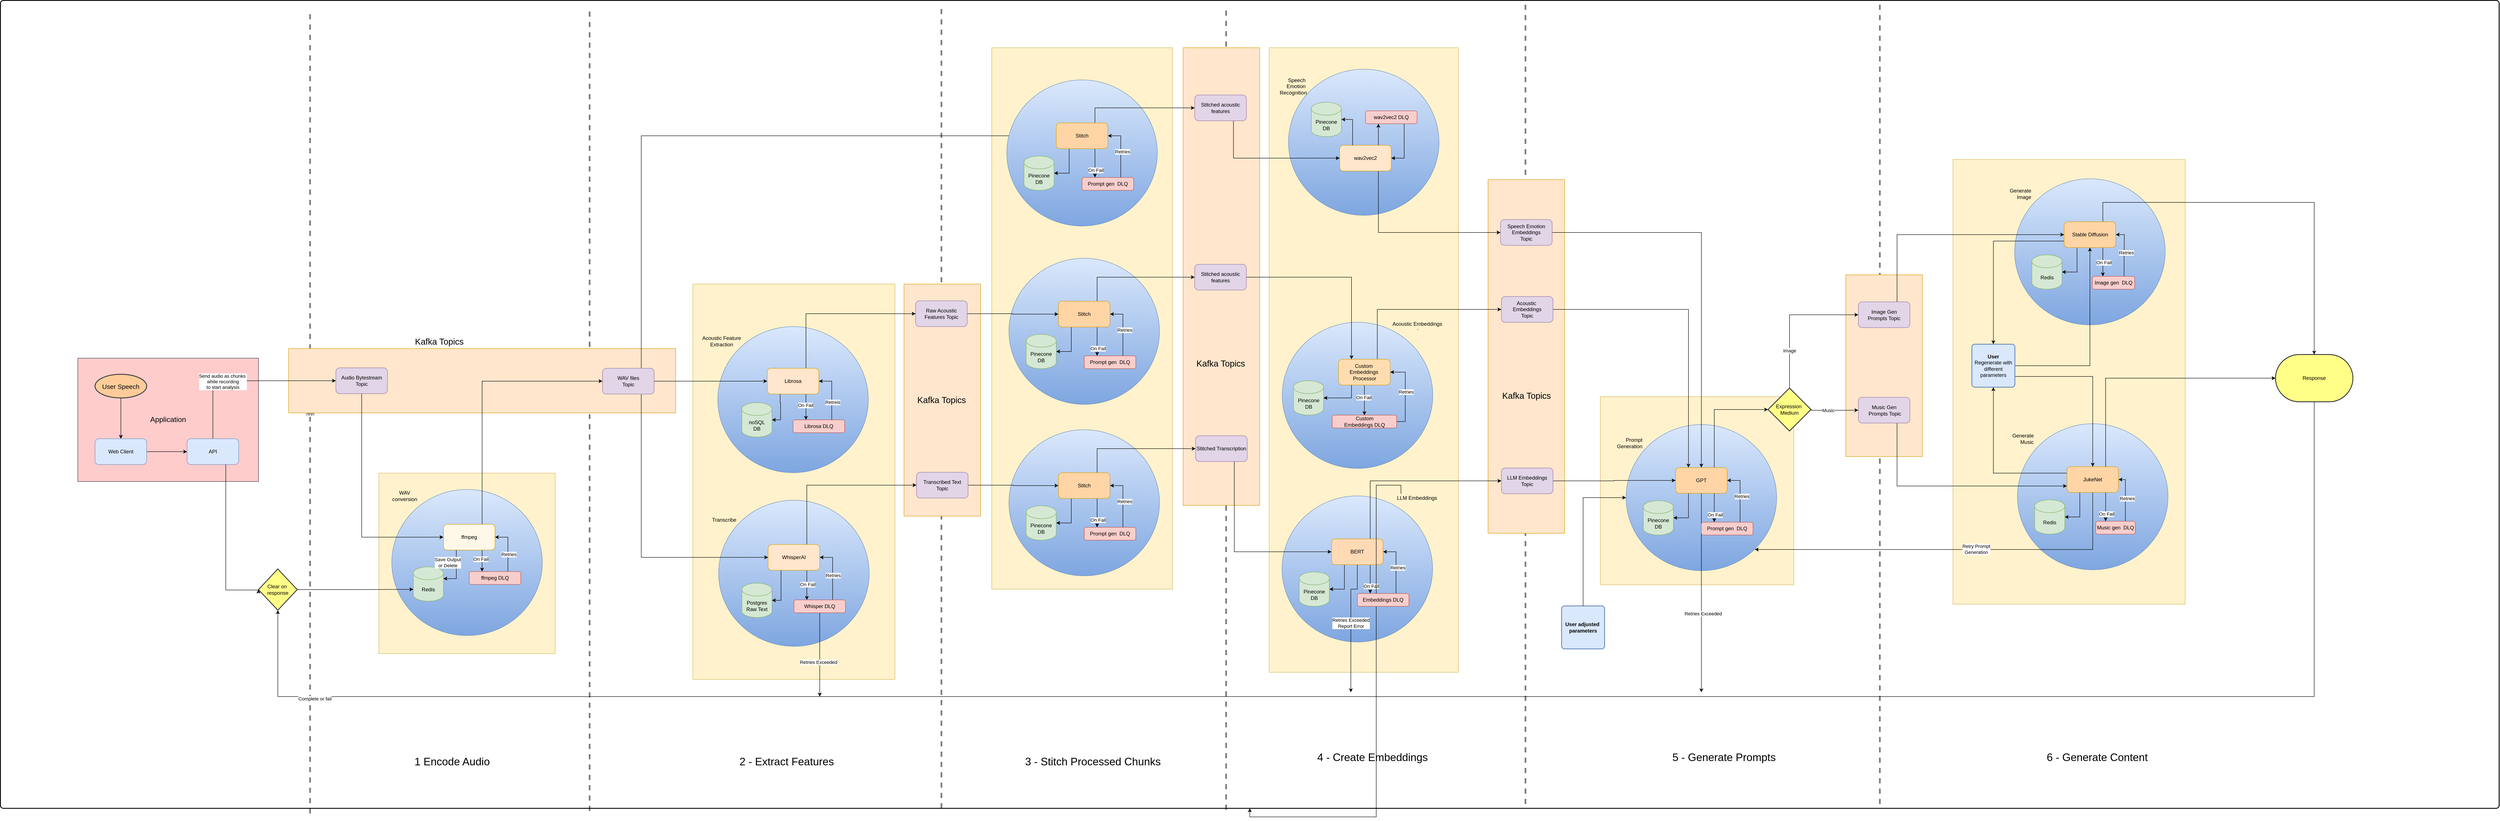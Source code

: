 <mxfile version="24.7.7">
  <diagram name="Page-1" id="VEQwehc2swYP7fJCZUeo">
    <mxGraphModel dx="3762" dy="3864" grid="1" gridSize="10" guides="1" tooltips="1" connect="1" arrows="1" fold="1" page="1" pageScale="1" pageWidth="850" pageHeight="1100" math="0" shadow="0">
      <root>
        <mxCell id="0" />
        <mxCell id="1" parent="0" />
        <mxCell id="8UidpD8ADYZxRoYTQ9N2-155" value="" style="rounded=1;whiteSpace=wrap;html=1;absoluteArcSize=1;arcSize=14;strokeWidth=2;" vertex="1" parent="1">
          <mxGeometry x="-550" y="-770" width="5810" height="1880" as="geometry" />
        </mxCell>
        <mxCell id="8UidpD8ADYZxRoYTQ9N2-154" value="" style="endArrow=none;dashed=1;html=1;rounded=0;strokeWidth=4;curved=0;jumpStyle=gap;jumpSize=24;opacity=50;" edge="1" parent="1">
          <mxGeometry width="50" height="50" relative="1" as="geometry">
            <mxPoint x="2300" y="1113.5" as="sourcePoint" />
            <mxPoint x="2300" y="-746.5" as="targetPoint" />
          </mxGeometry>
        </mxCell>
        <mxCell id="8UidpD8ADYZxRoYTQ9N2-145" value="" style="rounded=0;whiteSpace=wrap;html=1;fillColor=#ffe6cc;strokeColor=#d79b00;" vertex="1" parent="1">
          <mxGeometry x="2200" y="-660" width="178" height="1065" as="geometry" />
        </mxCell>
        <mxCell id="8UidpD8ADYZxRoYTQ9N2-117" value="" style="rounded=0;whiteSpace=wrap;html=1;fillColor=#fff2cc;strokeColor=#d6b656;" vertex="1" parent="1">
          <mxGeometry x="1755" y="-660" width="420" height="1260" as="geometry" />
        </mxCell>
        <mxCell id="8UidpD8ADYZxRoYTQ9N2-134" value="" style="verticalLabelPosition=bottom;verticalAlign=top;html=1;shape=mxgraph.flowchart.on-page_reference;fillColor=#dae8fc;strokeColor=#6c8ebf;gradientColor=#7ea6e0;" vertex="1" parent="1">
          <mxGeometry x="1795" y="-170" width="350" height="340" as="geometry" />
        </mxCell>
        <mxCell id="8UidpD8ADYZxRoYTQ9N2-118" value="" style="verticalLabelPosition=bottom;verticalAlign=top;html=1;shape=mxgraph.flowchart.on-page_reference;fillColor=#dae8fc;strokeColor=#6c8ebf;gradientColor=#7ea6e0;" vertex="1" parent="1">
          <mxGeometry x="1795" y="229" width="350" height="340" as="geometry" />
        </mxCell>
        <mxCell id="8UidpD8ADYZxRoYTQ9N2-72" value="&lt;font style=&quot;font-size: 17px;&quot;&gt;Application&lt;/font&gt;" style="rounded=0;whiteSpace=wrap;html=1;fillColor=#ffcccc;strokeColor=#36393d;" vertex="1" parent="1">
          <mxGeometry x="-370" y="62.5" width="420" height="287" as="geometry" />
        </mxCell>
        <mxCell id="8UidpD8ADYZxRoYTQ9N2-71" value="" style="rounded=0;whiteSpace=wrap;html=1;fillColor=#fff2cc;strokeColor=#d6b656;" vertex="1" parent="1">
          <mxGeometry x="3170" y="152" width="450" height="438" as="geometry" />
        </mxCell>
        <mxCell id="8UidpD8ADYZxRoYTQ9N2-70" value="" style="rounded=0;whiteSpace=wrap;html=1;fillColor=#fff2cc;strokeColor=#d6b656;" vertex="1" parent="1">
          <mxGeometry x="330" y="330" width="410" height="420" as="geometry" />
        </mxCell>
        <mxCell id="8UidpD8ADYZxRoYTQ9N2-68" value="" style="rounded=0;whiteSpace=wrap;html=1;fillColor=#fff2cc;strokeColor=#d6b656;" vertex="1" parent="1">
          <mxGeometry x="1060" y="-110" width="470" height="920" as="geometry" />
        </mxCell>
        <mxCell id="8UidpD8ADYZxRoYTQ9N2-67" value="" style="rounded=0;whiteSpace=wrap;html=1;fillColor=#fff2cc;strokeColor=#d6b656;" vertex="1" parent="1">
          <mxGeometry x="2400" y="-660" width="440" height="1453.5" as="geometry" />
        </mxCell>
        <mxCell id="8UidpD8ADYZxRoYTQ9N2-66" value="" style="rounded=0;whiteSpace=wrap;html=1;fillColor=#fff2cc;strokeColor=#d6b656;" vertex="1" parent="1">
          <mxGeometry x="3990" y="-400" width="540" height="1035" as="geometry" />
        </mxCell>
        <mxCell id="8UidpD8ADYZxRoYTQ9N2-42" value="nnn" style="endArrow=none;dashed=1;html=1;rounded=0;strokeWidth=4;curved=0;jumpStyle=none;jumpSize=24;opacity=50;flowAnimation=0;" edge="1" parent="1">
          <mxGeometry width="50" height="50" relative="1" as="geometry">
            <mxPoint x="170.0" y="1122" as="sourcePoint" />
            <mxPoint x="170.0" y="-738" as="targetPoint" />
          </mxGeometry>
        </mxCell>
        <mxCell id="8UidpD8ADYZxRoYTQ9N2-41" value="" style="endArrow=none;dashed=1;html=1;rounded=0;strokeWidth=4;curved=0;jumpStyle=gap;jumpSize=24;opacity=50;" edge="1" parent="1">
          <mxGeometry width="50" height="50" relative="1" as="geometry">
            <mxPoint x="3820" y="1100" as="sourcePoint" />
            <mxPoint x="3820" y="-760" as="targetPoint" />
          </mxGeometry>
        </mxCell>
        <mxCell id="8UidpD8ADYZxRoYTQ9N2-39" value="" style="rounded=0;whiteSpace=wrap;html=1;fillColor=#ffe6cc;strokeColor=#d79b00;" vertex="1" parent="1">
          <mxGeometry x="3741" y="-131.5" width="178" height="423" as="geometry" />
        </mxCell>
        <mxCell id="8UidpD8ADYZxRoYTQ9N2-36" value="" style="endArrow=none;dashed=1;html=1;rounded=0;strokeWidth=4;curved=0;jumpStyle=gap;jumpSize=24;opacity=50;" edge="1" parent="1">
          <mxGeometry width="50" height="50" relative="1" as="geometry">
            <mxPoint x="2996" y="1100" as="sourcePoint" />
            <mxPoint x="2996" y="-760" as="targetPoint" />
          </mxGeometry>
        </mxCell>
        <mxCell id="8UidpD8ADYZxRoYTQ9N2-34" value="nnn" style="endArrow=none;dashed=1;html=1;rounded=0;strokeWidth=4;curved=0;jumpStyle=none;jumpSize=24;opacity=50;flowAnimation=0;" edge="1" parent="1">
          <mxGeometry width="50" height="50" relative="1" as="geometry">
            <mxPoint x="820" y="1116" as="sourcePoint" />
            <mxPoint x="820" y="-744" as="targetPoint" />
          </mxGeometry>
        </mxCell>
        <mxCell id="8UidpD8ADYZxRoYTQ9N2-35" value="" style="endArrow=none;dashed=1;html=1;rounded=0;strokeWidth=4;curved=0;jumpStyle=gap;jumpSize=24;opacity=50;" edge="1" parent="1">
          <mxGeometry width="50" height="50" relative="1" as="geometry">
            <mxPoint x="1638" y="1110" as="sourcePoint" />
            <mxPoint x="1638" y="-750" as="targetPoint" />
          </mxGeometry>
        </mxCell>
        <mxCell id="8UidpD8ADYZxRoYTQ9N2-13" value="" style="verticalLabelPosition=bottom;verticalAlign=top;html=1;shape=mxgraph.flowchart.on-page_reference;fillColor=#dae8fc;strokeColor=#6c8ebf;gradientColor=#7ea6e0;" vertex="1" parent="1">
          <mxGeometry x="4140" y="215" width="350" height="340" as="geometry" />
        </mxCell>
        <mxCell id="8UidpD8ADYZxRoYTQ9N2-1" value="" style="verticalLabelPosition=bottom;verticalAlign=top;html=1;shape=mxgraph.flowchart.on-page_reference;fillColor=#dae8fc;strokeColor=#6c8ebf;gradientColor=#7ea6e0;" vertex="1" parent="1">
          <mxGeometry x="4133.5" y="-355" width="350" height="340" as="geometry" />
        </mxCell>
        <mxCell id="qtRhv1g1hhuLfqnJ4PMB-161" value="" style="verticalLabelPosition=bottom;verticalAlign=top;html=1;shape=mxgraph.flowchart.on-page_reference;fillColor=#dae8fc;strokeColor=#6c8ebf;gradientColor=#7ea6e0;" parent="1" vertex="1">
          <mxGeometry x="3230" y="217" width="350" height="340" as="geometry" />
        </mxCell>
        <mxCell id="qtRhv1g1hhuLfqnJ4PMB-157" value="" style="rounded=0;whiteSpace=wrap;html=1;fillColor=#ffe6cc;strokeColor=#d79b00;" parent="1" vertex="1">
          <mxGeometry x="120" y="40" width="900" height="150" as="geometry" />
        </mxCell>
        <mxCell id="qtRhv1g1hhuLfqnJ4PMB-156" value="" style="rounded=0;whiteSpace=wrap;html=1;fillColor=#ffe6cc;strokeColor=#d79b00;" parent="1" vertex="1">
          <mxGeometry x="2909" y="-353" width="178" height="823" as="geometry" />
        </mxCell>
        <mxCell id="qtRhv1g1hhuLfqnJ4PMB-155" value="" style="rounded=0;whiteSpace=wrap;html=1;fillColor=#ffe6cc;strokeColor=#d79b00;" parent="1" vertex="1">
          <mxGeometry x="1551" y="-110" width="178" height="540" as="geometry" />
        </mxCell>
        <mxCell id="qtRhv1g1hhuLfqnJ4PMB-152" value="" style="verticalLabelPosition=bottom;verticalAlign=top;html=1;shape=mxgraph.flowchart.on-page_reference;fillColor=#dae8fc;strokeColor=#6c8ebf;gradientColor=#7ea6e0;" parent="1" vertex="1">
          <mxGeometry x="360" y="368" width="350" height="340" as="geometry" />
        </mxCell>
        <mxCell id="qtRhv1g1hhuLfqnJ4PMB-147" value="" style="verticalLabelPosition=bottom;verticalAlign=top;html=1;shape=mxgraph.flowchart.on-page_reference;fillColor=#dae8fc;strokeColor=#6c8ebf;gradientColor=#7ea6e0;" parent="1" vertex="1">
          <mxGeometry x="2430.5" y="-21" width="350" height="340" as="geometry" />
        </mxCell>
        <mxCell id="qtRhv1g1hhuLfqnJ4PMB-146" value="" style="verticalLabelPosition=bottom;verticalAlign=top;html=1;shape=mxgraph.flowchart.on-page_reference;fillColor=#dae8fc;strokeColor=#6c8ebf;gradientColor=#7ea6e0;" parent="1" vertex="1">
          <mxGeometry x="2430" y="383" width="350" height="340" as="geometry" />
        </mxCell>
        <mxCell id="qtRhv1g1hhuLfqnJ4PMB-143" value="" style="verticalLabelPosition=bottom;verticalAlign=top;html=1;shape=mxgraph.flowchart.on-page_reference;fillColor=#dae8fc;strokeColor=#6c8ebf;gradientColor=#7ea6e0;" parent="1" vertex="1">
          <mxGeometry x="1120" y="393" width="350" height="340" as="geometry" />
        </mxCell>
        <mxCell id="qtRhv1g1hhuLfqnJ4PMB-142" value="" style="verticalLabelPosition=bottom;verticalAlign=top;html=1;shape=mxgraph.flowchart.on-page_reference;fillColor=#dae8fc;strokeColor=#6c8ebf;gradientColor=#7ea6e0;" parent="1" vertex="1">
          <mxGeometry x="2445" y="-610" width="350" height="340" as="geometry" />
        </mxCell>
        <mxCell id="qtRhv1g1hhuLfqnJ4PMB-141" value="" style="verticalLabelPosition=bottom;verticalAlign=top;html=1;shape=mxgraph.flowchart.on-page_reference;fillColor=#dae8fc;strokeColor=#6c8ebf;gradientColor=#7ea6e0;" parent="1" vertex="1">
          <mxGeometry x="1118" y="-11" width="350" height="340" as="geometry" />
        </mxCell>
        <mxCell id="qtRhv1g1hhuLfqnJ4PMB-87" style="edgeStyle=orthogonalEdgeStyle;rounded=0;orthogonalLoop=1;jettySize=auto;html=1;exitX=1;exitY=0.5;exitDx=0;exitDy=0;entryX=0;entryY=0.5;entryDx=0;entryDy=0;" parent="1" source="qtRhv1g1hhuLfqnJ4PMB-1" target="qtRhv1g1hhuLfqnJ4PMB-2" edge="1">
          <mxGeometry relative="1" as="geometry" />
        </mxCell>
        <mxCell id="qtRhv1g1hhuLfqnJ4PMB-1" value="Web Client" style="rounded=1;whiteSpace=wrap;html=1;fillColor=#dae8fc;strokeColor=#6c8ebf;" parent="1" vertex="1">
          <mxGeometry x="-330" y="250" width="120" height="60" as="geometry" />
        </mxCell>
        <mxCell id="qtRhv1g1hhuLfqnJ4PMB-4" style="edgeStyle=orthogonalEdgeStyle;rounded=0;orthogonalLoop=1;jettySize=auto;html=1;exitX=0.5;exitY=0;exitDx=0;exitDy=0;entryX=0;entryY=0.5;entryDx=0;entryDy=0;" parent="1" source="qtRhv1g1hhuLfqnJ4PMB-2" target="qtRhv1g1hhuLfqnJ4PMB-3" edge="1">
          <mxGeometry relative="1" as="geometry" />
        </mxCell>
        <mxCell id="qtRhv1g1hhuLfqnJ4PMB-96" value="Send audio as chunks&amp;nbsp;&lt;div&gt;while recording&lt;/div&gt;&lt;div&gt;to start analysis&lt;/div&gt;" style="edgeLabel;html=1;align=center;verticalAlign=middle;resizable=0;points=[];" parent="qtRhv1g1hhuLfqnJ4PMB-4" vertex="1" connectable="0">
          <mxGeometry x="-0.251" y="-2" relative="1" as="geometry">
            <mxPoint as="offset" />
          </mxGeometry>
        </mxCell>
        <mxCell id="qtRhv1g1hhuLfqnJ4PMB-2" value="API" style="rounded=1;whiteSpace=wrap;html=1;fillColor=#dae8fc;strokeColor=#6c8ebf;" parent="1" vertex="1">
          <mxGeometry x="-116" y="250" width="120" height="60" as="geometry" />
        </mxCell>
        <mxCell id="qtRhv1g1hhuLfqnJ4PMB-17" style="edgeStyle=orthogonalEdgeStyle;rounded=0;orthogonalLoop=1;jettySize=auto;html=1;exitX=0.5;exitY=1;exitDx=0;exitDy=0;entryX=0;entryY=0.5;entryDx=0;entryDy=0;" parent="1" source="qtRhv1g1hhuLfqnJ4PMB-3" target="qtRhv1g1hhuLfqnJ4PMB-5" edge="1">
          <mxGeometry relative="1" as="geometry" />
        </mxCell>
        <mxCell id="qtRhv1g1hhuLfqnJ4PMB-3" value="Audio Bytestream&lt;div&gt;Topic&lt;/div&gt;" style="rounded=1;whiteSpace=wrap;html=1;fillColor=#e1d5e7;strokeColor=#9673a6;" parent="1" vertex="1">
          <mxGeometry x="230" y="85" width="120" height="60" as="geometry" />
        </mxCell>
        <mxCell id="qtRhv1g1hhuLfqnJ4PMB-16" style="edgeStyle=orthogonalEdgeStyle;rounded=0;orthogonalLoop=1;jettySize=auto;html=1;exitX=0.75;exitY=0;exitDx=0;exitDy=0;entryX=0;entryY=0.5;entryDx=0;entryDy=0;" parent="1" source="qtRhv1g1hhuLfqnJ4PMB-5" target="qtRhv1g1hhuLfqnJ4PMB-9" edge="1">
          <mxGeometry relative="1" as="geometry" />
        </mxCell>
        <mxCell id="qtRhv1g1hhuLfqnJ4PMB-20" style="edgeStyle=orthogonalEdgeStyle;rounded=0;orthogonalLoop=1;jettySize=auto;html=1;exitX=0.75;exitY=1;exitDx=0;exitDy=0;entryX=0.25;entryY=0;entryDx=0;entryDy=0;" parent="1" source="qtRhv1g1hhuLfqnJ4PMB-5" target="qtRhv1g1hhuLfqnJ4PMB-19" edge="1">
          <mxGeometry relative="1" as="geometry" />
        </mxCell>
        <mxCell id="qtRhv1g1hhuLfqnJ4PMB-132" value="On Fail" style="edgeLabel;html=1;align=center;verticalAlign=middle;resizable=0;points=[];" parent="qtRhv1g1hhuLfqnJ4PMB-20" vertex="1" connectable="0">
          <mxGeometry x="-0.181" y="-3" relative="1" as="geometry">
            <mxPoint as="offset" />
          </mxGeometry>
        </mxCell>
        <mxCell id="qtRhv1g1hhuLfqnJ4PMB-5" value="ffmpeg" style="rounded=1;whiteSpace=wrap;html=1;fillColor=#FFF7E8;strokeColor=#d79b00;" parent="1" vertex="1">
          <mxGeometry x="480" y="449" width="120" height="60" as="geometry" />
        </mxCell>
        <mxCell id="qtRhv1g1hhuLfqnJ4PMB-8" value="WAV conversion" style="text;html=1;align=center;verticalAlign=middle;whiteSpace=wrap;rounded=0;" parent="1" vertex="1">
          <mxGeometry x="360" y="368" width="60" height="30" as="geometry" />
        </mxCell>
        <mxCell id="qtRhv1g1hhuLfqnJ4PMB-18" style="edgeStyle=orthogonalEdgeStyle;rounded=0;orthogonalLoop=1;jettySize=auto;html=1;exitX=0.75;exitY=1;exitDx=0;exitDy=0;entryX=0;entryY=0.5;entryDx=0;entryDy=0;" parent="1" source="qtRhv1g1hhuLfqnJ4PMB-9" target="qtRhv1g1hhuLfqnJ4PMB-11" edge="1">
          <mxGeometry relative="1" as="geometry">
            <Array as="points">
              <mxPoint x="940" y="526" />
            </Array>
          </mxGeometry>
        </mxCell>
        <mxCell id="qtRhv1g1hhuLfqnJ4PMB-153" style="edgeStyle=orthogonalEdgeStyle;rounded=0;orthogonalLoop=1;jettySize=auto;html=1;exitX=1;exitY=0.5;exitDx=0;exitDy=0;entryX=0;entryY=0.5;entryDx=0;entryDy=0;" parent="1" source="qtRhv1g1hhuLfqnJ4PMB-9" target="qtRhv1g1hhuLfqnJ4PMB-42" edge="1">
          <mxGeometry relative="1" as="geometry" />
        </mxCell>
        <mxCell id="8UidpD8ADYZxRoYTQ9N2-166" style="edgeStyle=orthogonalEdgeStyle;rounded=0;orthogonalLoop=1;jettySize=auto;html=1;exitX=0.75;exitY=0;exitDx=0;exitDy=0;entryX=0;entryY=0.5;entryDx=0;entryDy=0;" edge="1" parent="1" source="qtRhv1g1hhuLfqnJ4PMB-9" target="8UidpD8ADYZxRoYTQ9N2-161">
          <mxGeometry relative="1" as="geometry" />
        </mxCell>
        <mxCell id="qtRhv1g1hhuLfqnJ4PMB-9" value="WAV files&lt;div&gt;Topic&lt;/div&gt;" style="rounded=1;whiteSpace=wrap;html=1;fillColor=#e1d5e7;strokeColor=#9673a6;" parent="1" vertex="1">
          <mxGeometry x="850" y="86" width="120" height="60" as="geometry" />
        </mxCell>
        <mxCell id="qtRhv1g1hhuLfqnJ4PMB-27" style="edgeStyle=orthogonalEdgeStyle;rounded=0;orthogonalLoop=1;jettySize=auto;html=1;exitX=0.75;exitY=0;exitDx=0;exitDy=0;entryX=0;entryY=0.5;entryDx=0;entryDy=0;" parent="1" source="qtRhv1g1hhuLfqnJ4PMB-11" target="qtRhv1g1hhuLfqnJ4PMB-14" edge="1">
          <mxGeometry relative="1" as="geometry" />
        </mxCell>
        <mxCell id="qtRhv1g1hhuLfqnJ4PMB-34" style="edgeStyle=orthogonalEdgeStyle;rounded=0;orthogonalLoop=1;jettySize=auto;html=1;exitX=0.75;exitY=1;exitDx=0;exitDy=0;entryX=0.25;entryY=0;entryDx=0;entryDy=0;" parent="1" source="qtRhv1g1hhuLfqnJ4PMB-11" target="qtRhv1g1hhuLfqnJ4PMB-31" edge="1">
          <mxGeometry relative="1" as="geometry" />
        </mxCell>
        <mxCell id="qtRhv1g1hhuLfqnJ4PMB-36" value="On Fail" style="edgeLabel;html=1;align=center;verticalAlign=middle;resizable=0;points=[];" parent="qtRhv1g1hhuLfqnJ4PMB-34" vertex="1" connectable="0">
          <mxGeometry x="0.654" y="2" relative="1" as="geometry">
            <mxPoint y="-24" as="offset" />
          </mxGeometry>
        </mxCell>
        <mxCell id="qtRhv1g1hhuLfqnJ4PMB-11" value="WhisperAI" style="rounded=1;whiteSpace=wrap;html=1;fillColor=#ffe6cc;strokeColor=#d79b00;" parent="1" vertex="1">
          <mxGeometry x="1235" y="496" width="120" height="60" as="geometry" />
        </mxCell>
        <mxCell id="qtRhv1g1hhuLfqnJ4PMB-12" value="Transcribe" style="text;html=1;align=center;verticalAlign=middle;whiteSpace=wrap;rounded=0;" parent="1" vertex="1">
          <mxGeometry x="1103" y="429" width="60" height="20" as="geometry" />
        </mxCell>
        <mxCell id="8UidpD8ADYZxRoYTQ9N2-132" style="edgeStyle=orthogonalEdgeStyle;rounded=0;orthogonalLoop=1;jettySize=auto;html=1;exitX=1;exitY=0.5;exitDx=0;exitDy=0;entryX=0;entryY=0.5;entryDx=0;entryDy=0;" edge="1" parent="1" source="qtRhv1g1hhuLfqnJ4PMB-14" target="8UidpD8ADYZxRoYTQ9N2-123">
          <mxGeometry relative="1" as="geometry" />
        </mxCell>
        <mxCell id="qtRhv1g1hhuLfqnJ4PMB-14" value="Transcribed Text&lt;div&gt;Topic&lt;/div&gt;" style="rounded=1;whiteSpace=wrap;html=1;fillColor=#e1d5e7;strokeColor=#9673a6;" parent="1" vertex="1">
          <mxGeometry x="1580" y="328" width="120" height="60" as="geometry" />
        </mxCell>
        <mxCell id="qtRhv1g1hhuLfqnJ4PMB-23" style="edgeStyle=orthogonalEdgeStyle;rounded=0;orthogonalLoop=1;jettySize=auto;html=1;exitX=0.75;exitY=0;exitDx=0;exitDy=0;entryX=1;entryY=0.5;entryDx=0;entryDy=0;" parent="1" source="qtRhv1g1hhuLfqnJ4PMB-19" target="qtRhv1g1hhuLfqnJ4PMB-5" edge="1">
          <mxGeometry relative="1" as="geometry" />
        </mxCell>
        <mxCell id="qtRhv1g1hhuLfqnJ4PMB-186" value="Retries" style="edgeLabel;html=1;align=center;verticalAlign=middle;resizable=0;points=[];" parent="qtRhv1g1hhuLfqnJ4PMB-23" vertex="1" connectable="0">
          <mxGeometry x="-0.255" y="-2" relative="1" as="geometry">
            <mxPoint y="1" as="offset" />
          </mxGeometry>
        </mxCell>
        <mxCell id="qtRhv1g1hhuLfqnJ4PMB-19" value="ffmpeg DLQ" style="rounded=1;whiteSpace=wrap;html=1;fillColor=#f8cecc;strokeColor=#b85450;" parent="1" vertex="1">
          <mxGeometry x="540" y="559" width="120" height="30" as="geometry" />
        </mxCell>
        <mxCell id="qtRhv1g1hhuLfqnJ4PMB-21" value="&lt;div&gt;Redis&lt;/div&gt;" style="shape=cylinder3;whiteSpace=wrap;html=1;boundedLbl=1;backgroundOutline=1;size=15;fillColor=#d5e8d4;strokeColor=#82b366;" parent="1" vertex="1">
          <mxGeometry x="410" y="548" width="70" height="80" as="geometry" />
        </mxCell>
        <mxCell id="qtRhv1g1hhuLfqnJ4PMB-22" style="edgeStyle=orthogonalEdgeStyle;rounded=0;orthogonalLoop=1;jettySize=auto;html=1;exitX=0.25;exitY=1;exitDx=0;exitDy=0;entryX=1;entryY=0;entryDx=0;entryDy=27.5;entryPerimeter=0;" parent="1" source="qtRhv1g1hhuLfqnJ4PMB-5" target="qtRhv1g1hhuLfqnJ4PMB-21" edge="1">
          <mxGeometry relative="1" as="geometry" />
        </mxCell>
        <mxCell id="qtRhv1g1hhuLfqnJ4PMB-26" value="Save Output&lt;div&gt;or Delete&lt;/div&gt;" style="edgeLabel;html=1;align=center;verticalAlign=middle;resizable=0;points=[];" parent="qtRhv1g1hhuLfqnJ4PMB-22" vertex="1" connectable="0">
          <mxGeometry x="0.094" relative="1" as="geometry">
            <mxPoint x="-20" y="-24" as="offset" />
          </mxGeometry>
        </mxCell>
        <mxCell id="qtRhv1g1hhuLfqnJ4PMB-56" style="edgeStyle=orthogonalEdgeStyle;rounded=0;orthogonalLoop=1;jettySize=auto;html=1;exitX=0.25;exitY=1;exitDx=0;exitDy=0;entryX=1;entryY=0.5;entryDx=0;entryDy=0;entryPerimeter=0;" parent="1" source="qtRhv1g1hhuLfqnJ4PMB-28" target="qtRhv1g1hhuLfqnJ4PMB-55" edge="1">
          <mxGeometry relative="1" as="geometry" />
        </mxCell>
        <mxCell id="qtRhv1g1hhuLfqnJ4PMB-70" style="edgeStyle=orthogonalEdgeStyle;rounded=0;orthogonalLoop=1;jettySize=auto;html=1;exitX=0.75;exitY=1;exitDx=0;exitDy=0;entryX=0.25;entryY=0;entryDx=0;entryDy=0;" parent="1" source="qtRhv1g1hhuLfqnJ4PMB-28" target="qtRhv1g1hhuLfqnJ4PMB-69" edge="1">
          <mxGeometry relative="1" as="geometry" />
        </mxCell>
        <mxCell id="qtRhv1g1hhuLfqnJ4PMB-72" value="On Fail" style="edgeLabel;html=1;align=center;verticalAlign=middle;resizable=0;points=[];" parent="qtRhv1g1hhuLfqnJ4PMB-70" vertex="1" connectable="0">
          <mxGeometry x="0.483" y="2" relative="1" as="geometry">
            <mxPoint as="offset" />
          </mxGeometry>
        </mxCell>
        <mxCell id="qtRhv1g1hhuLfqnJ4PMB-173" style="edgeStyle=orthogonalEdgeStyle;rounded=0;orthogonalLoop=1;jettySize=auto;html=1;exitX=0.75;exitY=0;exitDx=0;exitDy=0;entryX=0;entryY=0.5;entryDx=0;entryDy=0;" parent="1" source="qtRhv1g1hhuLfqnJ4PMB-28" target="qtRhv1g1hhuLfqnJ4PMB-172" edge="1">
          <mxGeometry relative="1" as="geometry" />
        </mxCell>
        <mxCell id="qtRhv1g1hhuLfqnJ4PMB-28" value="BERT" style="rounded=1;whiteSpace=wrap;html=1;fillColor=#FFDAB5;strokeColor=#d79b00;" parent="1" vertex="1">
          <mxGeometry x="2545" y="483" width="120" height="60" as="geometry" />
        </mxCell>
        <mxCell id="qtRhv1g1hhuLfqnJ4PMB-35" style="edgeStyle=orthogonalEdgeStyle;rounded=0;orthogonalLoop=1;jettySize=auto;html=1;exitX=0.75;exitY=0;exitDx=0;exitDy=0;entryX=1;entryY=0.5;entryDx=0;entryDy=0;" parent="1" source="qtRhv1g1hhuLfqnJ4PMB-31" target="qtRhv1g1hhuLfqnJ4PMB-11" edge="1">
          <mxGeometry relative="1" as="geometry" />
        </mxCell>
        <mxCell id="qtRhv1g1hhuLfqnJ4PMB-37" value="Retries" style="edgeLabel;html=1;align=center;verticalAlign=middle;resizable=0;points=[];" parent="qtRhv1g1hhuLfqnJ4PMB-35" vertex="1" connectable="0">
          <mxGeometry x="-0.118" y="-1" relative="1" as="geometry">
            <mxPoint as="offset" />
          </mxGeometry>
        </mxCell>
        <mxCell id="8UidpD8ADYZxRoYTQ9N2-30" style="edgeStyle=orthogonalEdgeStyle;rounded=0;orthogonalLoop=1;jettySize=auto;html=1;exitX=0.5;exitY=1;exitDx=0;exitDy=0;" edge="1" parent="1" source="qtRhv1g1hhuLfqnJ4PMB-31">
          <mxGeometry relative="1" as="geometry">
            <mxPoint x="1355.095" y="850" as="targetPoint" />
          </mxGeometry>
        </mxCell>
        <mxCell id="8UidpD8ADYZxRoYTQ9N2-31" value="Retries Exceeded" style="edgeLabel;html=1;align=center;verticalAlign=middle;resizable=0;points=[];" vertex="1" connectable="0" parent="8UidpD8ADYZxRoYTQ9N2-30">
          <mxGeometry x="0.178" y="-4" relative="1" as="geometry">
            <mxPoint as="offset" />
          </mxGeometry>
        </mxCell>
        <mxCell id="qtRhv1g1hhuLfqnJ4PMB-31" value="Whisper DLQ" style="rounded=1;whiteSpace=wrap;html=1;fillColor=#f8cecc;strokeColor=#b85450;" parent="1" vertex="1">
          <mxGeometry x="1295" y="625" width="120" height="30" as="geometry" />
        </mxCell>
        <mxCell id="qtRhv1g1hhuLfqnJ4PMB-32" value="&lt;div&gt;Postgres&lt;/div&gt;&lt;div&gt;Raw Text&lt;br&gt;&lt;/div&gt;" style="shape=cylinder3;whiteSpace=wrap;html=1;boundedLbl=1;backgroundOutline=1;size=15;fillColor=#d5e8d4;strokeColor=#82b366;" parent="1" vertex="1">
          <mxGeometry x="1174" y="586" width="70" height="80" as="geometry" />
        </mxCell>
        <mxCell id="qtRhv1g1hhuLfqnJ4PMB-33" style="edgeStyle=orthogonalEdgeStyle;rounded=0;orthogonalLoop=1;jettySize=auto;html=1;exitX=0.25;exitY=1;exitDx=0;exitDy=0;entryX=1;entryY=0.5;entryDx=0;entryDy=0;entryPerimeter=0;" parent="1" source="qtRhv1g1hhuLfqnJ4PMB-11" target="qtRhv1g1hhuLfqnJ4PMB-32" edge="1">
          <mxGeometry relative="1" as="geometry" />
        </mxCell>
        <mxCell id="qtRhv1g1hhuLfqnJ4PMB-47" style="edgeStyle=orthogonalEdgeStyle;rounded=0;orthogonalLoop=1;jettySize=auto;html=1;exitX=0.75;exitY=0;exitDx=0;exitDy=0;entryX=0;entryY=0.5;entryDx=0;entryDy=0;" parent="1" source="qtRhv1g1hhuLfqnJ4PMB-42" target="qtRhv1g1hhuLfqnJ4PMB-46" edge="1">
          <mxGeometry relative="1" as="geometry" />
        </mxCell>
        <mxCell id="qtRhv1g1hhuLfqnJ4PMB-136" style="edgeStyle=orthogonalEdgeStyle;rounded=0;orthogonalLoop=1;jettySize=auto;html=1;exitX=0.75;exitY=1;exitDx=0;exitDy=0;entryX=0.25;entryY=0;entryDx=0;entryDy=0;" parent="1" source="qtRhv1g1hhuLfqnJ4PMB-42" target="qtRhv1g1hhuLfqnJ4PMB-60" edge="1">
          <mxGeometry relative="1" as="geometry" />
        </mxCell>
        <mxCell id="qtRhv1g1hhuLfqnJ4PMB-188" value="On Fail" style="edgeLabel;html=1;align=center;verticalAlign=middle;resizable=0;points=[];" parent="qtRhv1g1hhuLfqnJ4PMB-136" vertex="1" connectable="0">
          <mxGeometry x="-0.156" y="-1" relative="1" as="geometry">
            <mxPoint as="offset" />
          </mxGeometry>
        </mxCell>
        <mxCell id="qtRhv1g1hhuLfqnJ4PMB-42" value="Librosa" style="rounded=1;whiteSpace=wrap;html=1;fillColor=#ffe6cc;strokeColor=#d79b00;" parent="1" vertex="1">
          <mxGeometry x="1233" y="86" width="120" height="60" as="geometry" />
        </mxCell>
        <mxCell id="8UidpD8ADYZxRoYTQ9N2-144" style="edgeStyle=orthogonalEdgeStyle;rounded=0;orthogonalLoop=1;jettySize=auto;html=1;exitX=1;exitY=0.5;exitDx=0;exitDy=0;entryX=0;entryY=0.5;entryDx=0;entryDy=0;" edge="1" parent="1" source="qtRhv1g1hhuLfqnJ4PMB-46" target="8UidpD8ADYZxRoYTQ9N2-138">
          <mxGeometry relative="1" as="geometry" />
        </mxCell>
        <mxCell id="qtRhv1g1hhuLfqnJ4PMB-46" value="Raw Acoustic Features Topic" style="rounded=1;whiteSpace=wrap;html=1;fillColor=#e1d5e7;strokeColor=#9673a6;" parent="1" vertex="1">
          <mxGeometry x="1578" y="-71" width="120" height="60" as="geometry" />
        </mxCell>
        <mxCell id="qtRhv1g1hhuLfqnJ4PMB-55" value="&lt;div&gt;Pinecone DB&lt;br&gt;&lt;/div&gt;" style="shape=cylinder3;whiteSpace=wrap;html=1;boundedLbl=1;backgroundOutline=1;size=15;fillColor=#d5e8d4;strokeColor=#82b366;" parent="1" vertex="1">
          <mxGeometry x="2470" y="560" width="70" height="80" as="geometry" />
        </mxCell>
        <mxCell id="qtRhv1g1hhuLfqnJ4PMB-57" value="Acoustic Feature Extraction" style="text;html=1;align=center;verticalAlign=middle;whiteSpace=wrap;rounded=0;" parent="1" vertex="1">
          <mxGeometry x="1080" y="13" width="94" height="20" as="geometry" />
        </mxCell>
        <mxCell id="qtRhv1g1hhuLfqnJ4PMB-148" style="edgeStyle=orthogonalEdgeStyle;rounded=0;orthogonalLoop=1;jettySize=auto;html=1;exitX=0.75;exitY=1;exitDx=0;exitDy=0;entryX=0;entryY=0.5;entryDx=0;entryDy=0;" parent="1" source="qtRhv1g1hhuLfqnJ4PMB-58" target="qtRhv1g1hhuLfqnJ4PMB-106" edge="1">
          <mxGeometry relative="1" as="geometry" />
        </mxCell>
        <mxCell id="qtRhv1g1hhuLfqnJ4PMB-150" style="edgeStyle=orthogonalEdgeStyle;rounded=0;orthogonalLoop=1;jettySize=auto;html=1;exitX=0.75;exitY=0;exitDx=0;exitDy=0;entryX=0.25;entryY=1;entryDx=0;entryDy=0;" parent="1" source="qtRhv1g1hhuLfqnJ4PMB-58" target="qtRhv1g1hhuLfqnJ4PMB-113" edge="1">
          <mxGeometry relative="1" as="geometry" />
        </mxCell>
        <mxCell id="qtRhv1g1hhuLfqnJ4PMB-58" value="wav2vec2" style="rounded=1;whiteSpace=wrap;html=1;fillColor=#ffe6cc;strokeColor=#d79b00;" parent="1" vertex="1">
          <mxGeometry x="2564" y="-433" width="120" height="60" as="geometry" />
        </mxCell>
        <mxCell id="qtRhv1g1hhuLfqnJ4PMB-134" style="edgeStyle=orthogonalEdgeStyle;rounded=0;orthogonalLoop=1;jettySize=auto;html=1;exitX=0.75;exitY=0;exitDx=0;exitDy=0;entryX=1;entryY=0.5;entryDx=0;entryDy=0;" parent="1" source="qtRhv1g1hhuLfqnJ4PMB-60" target="qtRhv1g1hhuLfqnJ4PMB-42" edge="1">
          <mxGeometry relative="1" as="geometry" />
        </mxCell>
        <mxCell id="qtRhv1g1hhuLfqnJ4PMB-187" value="Retreis" style="edgeLabel;html=1;align=center;verticalAlign=middle;resizable=0;points=[];" parent="qtRhv1g1hhuLfqnJ4PMB-134" vertex="1" connectable="0">
          <mxGeometry x="-0.311" y="-2" relative="1" as="geometry">
            <mxPoint as="offset" />
          </mxGeometry>
        </mxCell>
        <mxCell id="qtRhv1g1hhuLfqnJ4PMB-60" value="Librosa DLQ" style="rounded=1;whiteSpace=wrap;html=1;fillColor=#f8cecc;strokeColor=#b85450;" parent="1" vertex="1">
          <mxGeometry x="1293" y="206" width="120" height="30" as="geometry" />
        </mxCell>
        <mxCell id="8UidpD8ADYZxRoYTQ9N2-170" style="edgeStyle=orthogonalEdgeStyle;rounded=0;orthogonalLoop=1;jettySize=auto;html=1;exitX=0.25;exitY=0;exitDx=0;exitDy=0;" edge="1" parent="1" source="qtRhv1g1hhuLfqnJ4PMB-65" target="8UidpD8ADYZxRoYTQ9N2-155">
          <mxGeometry relative="1" as="geometry" />
        </mxCell>
        <mxCell id="qtRhv1g1hhuLfqnJ4PMB-65" value="LLM Embeddings" style="text;html=1;align=center;verticalAlign=middle;whiteSpace=wrap;rounded=0;" parent="1" vertex="1">
          <mxGeometry x="2669" y="378" width="150" height="20" as="geometry" />
        </mxCell>
        <mxCell id="qtRhv1g1hhuLfqnJ4PMB-75" style="edgeStyle=orthogonalEdgeStyle;rounded=0;orthogonalLoop=1;jettySize=auto;html=1;exitX=0.5;exitY=1;exitDx=0;exitDy=0;entryX=0.5;entryY=0;entryDx=0;entryDy=0;" parent="1" source="qtRhv1g1hhuLfqnJ4PMB-67" target="qtRhv1g1hhuLfqnJ4PMB-74" edge="1">
          <mxGeometry relative="1" as="geometry" />
        </mxCell>
        <mxCell id="qtRhv1g1hhuLfqnJ4PMB-77" value="On Fail" style="edgeLabel;html=1;align=center;verticalAlign=middle;resizable=0;points=[];" parent="qtRhv1g1hhuLfqnJ4PMB-75" vertex="1" connectable="0">
          <mxGeometry x="-0.183" y="-2" relative="1" as="geometry">
            <mxPoint as="offset" />
          </mxGeometry>
        </mxCell>
        <mxCell id="qtRhv1g1hhuLfqnJ4PMB-82" style="edgeStyle=orthogonalEdgeStyle;rounded=0;orthogonalLoop=1;jettySize=auto;html=1;exitX=0.75;exitY=0;exitDx=0;exitDy=0;entryX=0;entryY=0.5;entryDx=0;entryDy=0;" parent="1" source="qtRhv1g1hhuLfqnJ4PMB-67" target="qtRhv1g1hhuLfqnJ4PMB-81" edge="1">
          <mxGeometry relative="1" as="geometry" />
        </mxCell>
        <mxCell id="qtRhv1g1hhuLfqnJ4PMB-67" value="Custom&amp;nbsp;&lt;div&gt;Embeddings&amp;nbsp;&lt;/div&gt;&lt;div&gt;Processor&lt;/div&gt;" style="rounded=1;whiteSpace=wrap;html=1;fillColor=#FFDDB0;strokeColor=#d79b00;" parent="1" vertex="1">
          <mxGeometry x="2561.5" y="65" width="120" height="60" as="geometry" />
        </mxCell>
        <mxCell id="qtRhv1g1hhuLfqnJ4PMB-71" style="edgeStyle=orthogonalEdgeStyle;rounded=0;orthogonalLoop=1;jettySize=auto;html=1;exitX=0.75;exitY=0;exitDx=0;exitDy=0;entryX=1;entryY=0.5;entryDx=0;entryDy=0;" parent="1" source="qtRhv1g1hhuLfqnJ4PMB-69" target="qtRhv1g1hhuLfqnJ4PMB-28" edge="1">
          <mxGeometry relative="1" as="geometry" />
        </mxCell>
        <mxCell id="qtRhv1g1hhuLfqnJ4PMB-73" value="Retries" style="edgeLabel;html=1;align=center;verticalAlign=middle;resizable=0;points=[];" parent="qtRhv1g1hhuLfqnJ4PMB-71" vertex="1" connectable="0">
          <mxGeometry x="-0.058" y="-4" relative="1" as="geometry">
            <mxPoint as="offset" />
          </mxGeometry>
        </mxCell>
        <mxCell id="8UidpD8ADYZxRoYTQ9N2-28" style="edgeStyle=orthogonalEdgeStyle;rounded=0;orthogonalLoop=1;jettySize=auto;html=1;exitX=0.5;exitY=1;exitDx=0;exitDy=0;" edge="1" parent="1" source="qtRhv1g1hhuLfqnJ4PMB-28">
          <mxGeometry relative="1" as="geometry">
            <mxPoint x="2590" y="840" as="targetPoint" />
            <Array as="points">
              <mxPoint x="2605" y="600" />
              <mxPoint x="2590" y="600" />
              <mxPoint x="2590" y="840" />
            </Array>
          </mxGeometry>
        </mxCell>
        <mxCell id="8UidpD8ADYZxRoYTQ9N2-29" value="Retries Exceeded&lt;div&gt;Report Error&lt;/div&gt;" style="edgeLabel;html=1;align=center;verticalAlign=middle;resizable=0;points=[];" vertex="1" connectable="0" parent="8UidpD8ADYZxRoYTQ9N2-28">
          <mxGeometry x="0.149" y="1" relative="1" as="geometry">
            <mxPoint x="-1" y="-28" as="offset" />
          </mxGeometry>
        </mxCell>
        <mxCell id="qtRhv1g1hhuLfqnJ4PMB-69" value="Embeddings DLQ" style="rounded=1;whiteSpace=wrap;html=1;fillColor=#f8cecc;strokeColor=#b85450;" parent="1" vertex="1">
          <mxGeometry x="2605" y="610" width="120" height="30" as="geometry" />
        </mxCell>
        <mxCell id="qtRhv1g1hhuLfqnJ4PMB-76" style="edgeStyle=orthogonalEdgeStyle;rounded=0;orthogonalLoop=1;jettySize=auto;html=1;exitX=1;exitY=0.5;exitDx=0;exitDy=0;entryX=1;entryY=0.5;entryDx=0;entryDy=0;" parent="1" source="qtRhv1g1hhuLfqnJ4PMB-74" target="qtRhv1g1hhuLfqnJ4PMB-67" edge="1">
          <mxGeometry relative="1" as="geometry" />
        </mxCell>
        <mxCell id="qtRhv1g1hhuLfqnJ4PMB-78" value="Retries" style="edgeLabel;html=1;align=center;verticalAlign=middle;resizable=0;points=[];" parent="qtRhv1g1hhuLfqnJ4PMB-76" vertex="1" connectable="0">
          <mxGeometry x="0.052" y="-1" relative="1" as="geometry">
            <mxPoint as="offset" />
          </mxGeometry>
        </mxCell>
        <mxCell id="qtRhv1g1hhuLfqnJ4PMB-74" value="&lt;div&gt;Custom&lt;/div&gt;Embeddings DLQ" style="rounded=1;whiteSpace=wrap;html=1;fillColor=#f8cecc;strokeColor=#b85450;" parent="1" vertex="1">
          <mxGeometry x="2546.5" y="195" width="150" height="30" as="geometry" />
        </mxCell>
        <mxCell id="qtRhv1g1hhuLfqnJ4PMB-79" value="&lt;div&gt;noSQL&lt;br&gt;&lt;/div&gt;&lt;div&gt;DB&lt;/div&gt;" style="shape=cylinder3;whiteSpace=wrap;html=1;boundedLbl=1;backgroundOutline=1;size=15;fillColor=#d5e8d4;strokeColor=#82b366;" parent="1" vertex="1">
          <mxGeometry x="1174" y="166" width="70" height="80" as="geometry" />
        </mxCell>
        <mxCell id="qtRhv1g1hhuLfqnJ4PMB-185" style="edgeStyle=orthogonalEdgeStyle;rounded=0;orthogonalLoop=1;jettySize=auto;html=1;exitX=1;exitY=0.5;exitDx=0;exitDy=0;entryX=0.25;entryY=0;entryDx=0;entryDy=0;" parent="1" source="qtRhv1g1hhuLfqnJ4PMB-81" target="qtRhv1g1hhuLfqnJ4PMB-165" edge="1">
          <mxGeometry relative="1" as="geometry" />
        </mxCell>
        <mxCell id="qtRhv1g1hhuLfqnJ4PMB-81" value="Acoustic&amp;nbsp;&lt;div&gt;Embeddings&lt;div&gt;Topic&lt;/div&gt;&lt;/div&gt;" style="rounded=1;whiteSpace=wrap;html=1;fillColor=#e1d5e7;strokeColor=#9673a6;" parent="1" vertex="1">
          <mxGeometry x="2940" y="-81" width="120" height="60" as="geometry" />
        </mxCell>
        <mxCell id="qtRhv1g1hhuLfqnJ4PMB-86" style="edgeStyle=orthogonalEdgeStyle;rounded=0;orthogonalLoop=1;jettySize=auto;html=1;entryX=0.5;entryY=0;entryDx=0;entryDy=0;exitX=0.5;exitY=1;exitDx=0;exitDy=0;exitPerimeter=0;" parent="1" source="qtRhv1g1hhuLfqnJ4PMB-159" target="qtRhv1g1hhuLfqnJ4PMB-1" edge="1">
          <mxGeometry relative="1" as="geometry">
            <mxPoint x="-270" y="80" as="sourcePoint" />
          </mxGeometry>
        </mxCell>
        <mxCell id="qtRhv1g1hhuLfqnJ4PMB-90" value="Clear on&amp;nbsp;&lt;div&gt;response&lt;/div&gt;" style="strokeWidth=2;html=1;shape=mxgraph.flowchart.decision;whiteSpace=wrap;fillColor=#ffff88;strokeColor=#36393d;" parent="1" vertex="1">
          <mxGeometry x="50" y="553" width="90" height="96" as="geometry" />
        </mxCell>
        <mxCell id="qtRhv1g1hhuLfqnJ4PMB-92" style="edgeStyle=orthogonalEdgeStyle;rounded=0;orthogonalLoop=1;jettySize=auto;html=1;exitX=1;exitY=0.5;exitDx=0;exitDy=0;exitPerimeter=0;entryX=0;entryY=0;entryDx=0;entryDy=52.5;entryPerimeter=0;" parent="1" source="qtRhv1g1hhuLfqnJ4PMB-90" target="qtRhv1g1hhuLfqnJ4PMB-21" edge="1">
          <mxGeometry relative="1" as="geometry">
            <mxPoint x="134" y="410" as="targetPoint" />
          </mxGeometry>
        </mxCell>
        <mxCell id="qtRhv1g1hhuLfqnJ4PMB-93" value="Response" style="strokeWidth=2;html=1;shape=mxgraph.flowchart.terminator;whiteSpace=wrap;fillColor=#ffff88;strokeColor=#36393d;" parent="1" vertex="1">
          <mxGeometry x="4740" y="54" width="180" height="110" as="geometry" />
        </mxCell>
        <mxCell id="qtRhv1g1hhuLfqnJ4PMB-94" style="edgeStyle=orthogonalEdgeStyle;rounded=0;orthogonalLoop=1;jettySize=auto;html=1;exitX=0.5;exitY=1;exitDx=0;exitDy=0;exitPerimeter=0;entryX=0.5;entryY=1;entryDx=0;entryDy=0;entryPerimeter=0;" parent="1" source="qtRhv1g1hhuLfqnJ4PMB-93" target="qtRhv1g1hhuLfqnJ4PMB-90" edge="1">
          <mxGeometry relative="1" as="geometry">
            <Array as="points">
              <mxPoint x="4830" y="850" />
              <mxPoint x="95" y="850" />
            </Array>
          </mxGeometry>
        </mxCell>
        <mxCell id="qtRhv1g1hhuLfqnJ4PMB-98" value="Complete or fail" style="edgeLabel;html=1;align=center;verticalAlign=middle;resizable=0;points=[];" parent="qtRhv1g1hhuLfqnJ4PMB-94" vertex="1" connectable="0">
          <mxGeometry x="0.898" y="5" relative="1" as="geometry">
            <mxPoint as="offset" />
          </mxGeometry>
        </mxCell>
        <mxCell id="qtRhv1g1hhuLfqnJ4PMB-184" style="edgeStyle=orthogonalEdgeStyle;rounded=0;orthogonalLoop=1;jettySize=auto;html=1;exitX=1;exitY=0.5;exitDx=0;exitDy=0;" parent="1" source="qtRhv1g1hhuLfqnJ4PMB-106" target="qtRhv1g1hhuLfqnJ4PMB-165" edge="1">
          <mxGeometry relative="1" as="geometry" />
        </mxCell>
        <mxCell id="qtRhv1g1hhuLfqnJ4PMB-106" value="Speech Emotion&lt;div&gt;Embeddings&lt;/div&gt;&lt;div&gt;Topic&lt;/div&gt;" style="rounded=1;whiteSpace=wrap;html=1;fillColor=#e1d5e7;strokeColor=#9673a6;" parent="1" vertex="1">
          <mxGeometry x="2938" y="-260" width="120" height="60" as="geometry" />
        </mxCell>
        <mxCell id="qtRhv1g1hhuLfqnJ4PMB-109" value="Pinecone DB" style="shape=cylinder3;whiteSpace=wrap;html=1;boundedLbl=1;backgroundOutline=1;size=15;fillColor=#d5e8d4;strokeColor=#82b366;" parent="1" vertex="1">
          <mxGeometry x="2498" y="-533" width="70" height="80" as="geometry" />
        </mxCell>
        <mxCell id="qtRhv1g1hhuLfqnJ4PMB-151" style="edgeStyle=orthogonalEdgeStyle;rounded=0;orthogonalLoop=1;jettySize=auto;html=1;exitX=0.75;exitY=1;exitDx=0;exitDy=0;entryX=1;entryY=0.5;entryDx=0;entryDy=0;" parent="1" source="qtRhv1g1hhuLfqnJ4PMB-113" target="qtRhv1g1hhuLfqnJ4PMB-58" edge="1">
          <mxGeometry relative="1" as="geometry" />
        </mxCell>
        <mxCell id="qtRhv1g1hhuLfqnJ4PMB-113" value="wav2vec2 DLQ" style="rounded=1;whiteSpace=wrap;html=1;fillColor=#f8cecc;strokeColor=#b85450;" parent="1" vertex="1">
          <mxGeometry x="2624" y="-513" width="120" height="30" as="geometry" />
        </mxCell>
        <mxCell id="qtRhv1g1hhuLfqnJ4PMB-120" value="Acoustic Embeddings" style="text;html=1;align=center;verticalAlign=middle;whiteSpace=wrap;rounded=0;" parent="1" vertex="1">
          <mxGeometry x="2681.5" y="-27" width="125" height="20" as="geometry" />
        </mxCell>
        <mxCell id="qtRhv1g1hhuLfqnJ4PMB-121" value="`" style="text;html=1;align=center;verticalAlign=middle;resizable=0;points=[];autosize=1;strokeColor=none;fillColor=none;" parent="1" vertex="1">
          <mxGeometry x="2730" y="-15" width="30" height="30" as="geometry" />
        </mxCell>
        <mxCell id="qtRhv1g1hhuLfqnJ4PMB-122" style="edgeStyle=orthogonalEdgeStyle;rounded=0;orthogonalLoop=1;jettySize=auto;html=1;exitX=0.5;exitY=1;exitDx=0;exitDy=0;" parent="1" source="qtRhv1g1hhuLfqnJ4PMB-60" target="qtRhv1g1hhuLfqnJ4PMB-60" edge="1">
          <mxGeometry relative="1" as="geometry" />
        </mxCell>
        <mxCell id="qtRhv1g1hhuLfqnJ4PMB-126" value="Pinecone DB" style="shape=cylinder3;whiteSpace=wrap;html=1;boundedLbl=1;backgroundOutline=1;size=15;fillColor=#d5e8d4;strokeColor=#82b366;" parent="1" vertex="1">
          <mxGeometry x="2456.5" y="115" width="70" height="80" as="geometry" />
        </mxCell>
        <mxCell id="qtRhv1g1hhuLfqnJ4PMB-84" value="Speech&amp;nbsp;&lt;div&gt;Emotion&amp;nbsp;&lt;/div&gt;&lt;div&gt;Recognition&lt;/div&gt;" style="text;html=1;align=right;verticalAlign=middle;whiteSpace=wrap;rounded=0;" parent="1" vertex="1">
          <mxGeometry x="2310" y="-580" width="180" height="20" as="geometry" />
        </mxCell>
        <mxCell id="qtRhv1g1hhuLfqnJ4PMB-137" style="edgeStyle=orthogonalEdgeStyle;rounded=0;orthogonalLoop=1;jettySize=auto;html=1;exitX=0.25;exitY=1;exitDx=0;exitDy=0;entryX=1;entryY=0.5;entryDx=0;entryDy=0;entryPerimeter=0;" parent="1" source="qtRhv1g1hhuLfqnJ4PMB-42" target="qtRhv1g1hhuLfqnJ4PMB-79" edge="1">
          <mxGeometry relative="1" as="geometry" />
        </mxCell>
        <mxCell id="qtRhv1g1hhuLfqnJ4PMB-138" style="edgeStyle=orthogonalEdgeStyle;rounded=0;orthogonalLoop=1;jettySize=auto;html=1;exitX=0.25;exitY=1;exitDx=0;exitDy=0;entryX=1;entryY=0.5;entryDx=0;entryDy=0;entryPerimeter=0;" parent="1" source="qtRhv1g1hhuLfqnJ4PMB-67" target="qtRhv1g1hhuLfqnJ4PMB-126" edge="1">
          <mxGeometry relative="1" as="geometry" />
        </mxCell>
        <mxCell id="qtRhv1g1hhuLfqnJ4PMB-149" style="edgeStyle=orthogonalEdgeStyle;rounded=0;orthogonalLoop=1;jettySize=auto;html=1;exitX=0.25;exitY=0;exitDx=0;exitDy=0;entryX=1;entryY=0.5;entryDx=0;entryDy=0;entryPerimeter=0;" parent="1" source="qtRhv1g1hhuLfqnJ4PMB-58" target="qtRhv1g1hhuLfqnJ4PMB-109" edge="1">
          <mxGeometry relative="1" as="geometry" />
        </mxCell>
        <mxCell id="qtRhv1g1hhuLfqnJ4PMB-158" style="edgeStyle=orthogonalEdgeStyle;rounded=0;orthogonalLoop=1;jettySize=auto;html=1;exitX=1;exitY=0;exitDx=0;exitDy=0;entryX=0;entryY=0.5;entryDx=0;entryDy=0;entryPerimeter=0;" parent="1" target="qtRhv1g1hhuLfqnJ4PMB-90" edge="1">
          <mxGeometry relative="1" as="geometry">
            <Array as="points">
              <mxPoint x="-26" y="602" />
            </Array>
            <mxPoint x="-26" y="310" as="sourcePoint" />
          </mxGeometry>
        </mxCell>
        <mxCell id="qtRhv1g1hhuLfqnJ4PMB-159" value="&lt;font style=&quot;font-size: 15px;&quot;&gt;User Speech&lt;/font&gt;" style="strokeWidth=2;html=1;shape=mxgraph.flowchart.start_1;whiteSpace=wrap;fillColor=#ffcc99;strokeColor=#36393d;" parent="1" vertex="1">
          <mxGeometry x="-330" y="100" width="120" height="55" as="geometry" />
        </mxCell>
        <mxCell id="qtRhv1g1hhuLfqnJ4PMB-162" style="edgeStyle=orthogonalEdgeStyle;rounded=0;orthogonalLoop=1;jettySize=auto;html=1;exitX=0.25;exitY=1;exitDx=0;exitDy=0;entryX=1;entryY=0.5;entryDx=0;entryDy=0;entryPerimeter=0;" parent="1" source="qtRhv1g1hhuLfqnJ4PMB-165" target="qtRhv1g1hhuLfqnJ4PMB-166" edge="1">
          <mxGeometry relative="1" as="geometry" />
        </mxCell>
        <mxCell id="qtRhv1g1hhuLfqnJ4PMB-163" style="edgeStyle=orthogonalEdgeStyle;rounded=0;orthogonalLoop=1;jettySize=auto;html=1;exitX=0.75;exitY=1;exitDx=0;exitDy=0;entryX=0.25;entryY=0;entryDx=0;entryDy=0;" parent="1" source="qtRhv1g1hhuLfqnJ4PMB-165" target="qtRhv1g1hhuLfqnJ4PMB-171" edge="1">
          <mxGeometry relative="1" as="geometry" />
        </mxCell>
        <mxCell id="qtRhv1g1hhuLfqnJ4PMB-164" value="On Fail" style="edgeLabel;html=1;align=center;verticalAlign=middle;resizable=0;points=[];" parent="qtRhv1g1hhuLfqnJ4PMB-163" vertex="1" connectable="0">
          <mxGeometry x="0.483" y="2" relative="1" as="geometry">
            <mxPoint as="offset" />
          </mxGeometry>
        </mxCell>
        <mxCell id="qtRhv1g1hhuLfqnJ4PMB-176" style="edgeStyle=orthogonalEdgeStyle;rounded=0;orthogonalLoop=1;jettySize=auto;html=1;exitX=0.75;exitY=0;exitDx=0;exitDy=0;entryX=0;entryY=0.5;entryDx=0;entryDy=0;entryPerimeter=0;" parent="1" source="qtRhv1g1hhuLfqnJ4PMB-165" target="qtRhv1g1hhuLfqnJ4PMB-177" edge="1">
          <mxGeometry relative="1" as="geometry" />
        </mxCell>
        <mxCell id="qtRhv1g1hhuLfqnJ4PMB-165" value="GPT" style="rounded=1;whiteSpace=wrap;html=1;fillColor=#FFD5A6;strokeColor=#d79b00;" parent="1" vertex="1">
          <mxGeometry x="3345" y="317" width="120" height="60" as="geometry" />
        </mxCell>
        <mxCell id="qtRhv1g1hhuLfqnJ4PMB-166" value="&lt;div&gt;Pinecone DB&lt;br&gt;&lt;/div&gt;" style="shape=cylinder3;whiteSpace=wrap;html=1;boundedLbl=1;backgroundOutline=1;size=15;fillColor=#d5e8d4;strokeColor=#82b366;" parent="1" vertex="1">
          <mxGeometry x="3270" y="394" width="70" height="80" as="geometry" />
        </mxCell>
        <mxCell id="qtRhv1g1hhuLfqnJ4PMB-167" value="Prompt&lt;div&gt;Generation&lt;/div&gt;" style="text;html=1;align=right;verticalAlign=middle;whiteSpace=wrap;rounded=0;" parent="1" vertex="1">
          <mxGeometry x="3190" y="250" width="80" height="20" as="geometry" />
        </mxCell>
        <mxCell id="qtRhv1g1hhuLfqnJ4PMB-169" style="edgeStyle=orthogonalEdgeStyle;rounded=0;orthogonalLoop=1;jettySize=auto;html=1;exitX=0.75;exitY=0;exitDx=0;exitDy=0;entryX=1;entryY=0.5;entryDx=0;entryDy=0;" parent="1" source="qtRhv1g1hhuLfqnJ4PMB-171" target="qtRhv1g1hhuLfqnJ4PMB-165" edge="1">
          <mxGeometry relative="1" as="geometry" />
        </mxCell>
        <mxCell id="qtRhv1g1hhuLfqnJ4PMB-170" value="Retries" style="edgeLabel;html=1;align=center;verticalAlign=middle;resizable=0;points=[];" parent="qtRhv1g1hhuLfqnJ4PMB-169" vertex="1" connectable="0">
          <mxGeometry x="-0.058" y="-4" relative="1" as="geometry">
            <mxPoint as="offset" />
          </mxGeometry>
        </mxCell>
        <mxCell id="8UidpD8ADYZxRoYTQ9N2-32" style="edgeStyle=orthogonalEdgeStyle;rounded=0;orthogonalLoop=1;jettySize=auto;html=1;exitX=0.5;exitY=1;exitDx=0;exitDy=0;" edge="1" parent="1" source="qtRhv1g1hhuLfqnJ4PMB-165">
          <mxGeometry relative="1" as="geometry">
            <mxPoint x="3405" y="840" as="targetPoint" />
            <Array as="points">
              <mxPoint x="3405" y="620" />
              <mxPoint x="3405" y="620" />
            </Array>
          </mxGeometry>
        </mxCell>
        <mxCell id="8UidpD8ADYZxRoYTQ9N2-33" value="Retries Exceeded" style="edgeLabel;html=1;align=center;verticalAlign=middle;resizable=0;points=[];" vertex="1" connectable="0" parent="8UidpD8ADYZxRoYTQ9N2-32">
          <mxGeometry x="0.207" y="4" relative="1" as="geometry">
            <mxPoint as="offset" />
          </mxGeometry>
        </mxCell>
        <mxCell id="qtRhv1g1hhuLfqnJ4PMB-171" value="Prompt gen &amp;nbsp;DLQ" style="rounded=1;whiteSpace=wrap;html=1;fillColor=#f8cecc;strokeColor=#b85450;" parent="1" vertex="1">
          <mxGeometry x="3405" y="444" width="120" height="30" as="geometry" />
        </mxCell>
        <mxCell id="qtRhv1g1hhuLfqnJ4PMB-174" style="edgeStyle=orthogonalEdgeStyle;rounded=0;orthogonalLoop=1;jettySize=auto;html=1;exitX=1;exitY=0.5;exitDx=0;exitDy=0;entryX=0;entryY=0.5;entryDx=0;entryDy=0;" parent="1" source="qtRhv1g1hhuLfqnJ4PMB-172" target="qtRhv1g1hhuLfqnJ4PMB-165" edge="1">
          <mxGeometry relative="1" as="geometry" />
        </mxCell>
        <mxCell id="qtRhv1g1hhuLfqnJ4PMB-172" value="LLM Embeddings&lt;div&gt;Topic&lt;/div&gt;" style="rounded=1;whiteSpace=wrap;html=1;fillColor=#e1d5e7;strokeColor=#9673a6;" parent="1" vertex="1">
          <mxGeometry x="2940" y="318" width="120" height="60" as="geometry" />
        </mxCell>
        <mxCell id="8UidpD8ADYZxRoYTQ9N2-26" style="edgeStyle=orthogonalEdgeStyle;rounded=0;orthogonalLoop=1;jettySize=auto;html=1;exitX=0.75;exitY=0;exitDx=0;exitDy=0;entryX=0;entryY=0.5;entryDx=0;entryDy=0;" edge="1" parent="1" source="qtRhv1g1hhuLfqnJ4PMB-175" target="8UidpD8ADYZxRoYTQ9N2-6">
          <mxGeometry relative="1" as="geometry" />
        </mxCell>
        <mxCell id="qtRhv1g1hhuLfqnJ4PMB-175" value="&lt;div&gt;Image Gen&lt;/div&gt;&lt;div&gt;Prompts Topic&lt;/div&gt;" style="rounded=1;whiteSpace=wrap;html=1;fillColor=#e1d5e7;strokeColor=#9673a6;" parent="1" vertex="1">
          <mxGeometry x="3770" y="-68.5" width="120" height="60" as="geometry" />
        </mxCell>
        <mxCell id="qtRhv1g1hhuLfqnJ4PMB-178" style="edgeStyle=orthogonalEdgeStyle;rounded=0;orthogonalLoop=1;jettySize=auto;html=1;exitX=0.5;exitY=0;exitDx=0;exitDy=0;exitPerimeter=0;entryX=0;entryY=0.5;entryDx=0;entryDy=0;" parent="1" source="qtRhv1g1hhuLfqnJ4PMB-177" target="qtRhv1g1hhuLfqnJ4PMB-175" edge="1">
          <mxGeometry relative="1" as="geometry" />
        </mxCell>
        <mxCell id="qtRhv1g1hhuLfqnJ4PMB-183" value="Image" style="edgeLabel;html=1;align=center;verticalAlign=middle;resizable=0;points=[];" parent="qtRhv1g1hhuLfqnJ4PMB-178" vertex="1" connectable="0">
          <mxGeometry x="-0.365" y="-3" relative="1" as="geometry">
            <mxPoint x="-3" y="18" as="offset" />
          </mxGeometry>
        </mxCell>
        <mxCell id="qtRhv1g1hhuLfqnJ4PMB-180" style="edgeStyle=orthogonalEdgeStyle;rounded=0;orthogonalLoop=1;jettySize=auto;html=1;exitX=1;exitY=0.5;exitDx=0;exitDy=0;exitPerimeter=0;entryX=0;entryY=0.5;entryDx=0;entryDy=0;" parent="1" target="qtRhv1g1hhuLfqnJ4PMB-179" edge="1">
          <mxGeometry relative="1" as="geometry">
            <mxPoint x="3640" y="183.5" as="sourcePoint" />
          </mxGeometry>
        </mxCell>
        <mxCell id="qtRhv1g1hhuLfqnJ4PMB-182" value="Music" style="edgeLabel;html=1;align=center;verticalAlign=middle;resizable=0;points=[];" parent="qtRhv1g1hhuLfqnJ4PMB-180" vertex="1" connectable="0">
          <mxGeometry x="0.015" y="-5" relative="1" as="geometry">
            <mxPoint x="-6" y="-5" as="offset" />
          </mxGeometry>
        </mxCell>
        <mxCell id="qtRhv1g1hhuLfqnJ4PMB-177" value="Expression&amp;nbsp;&lt;div&gt;Medium&lt;/div&gt;" style="strokeWidth=2;html=1;shape=mxgraph.flowchart.decision;whiteSpace=wrap;fillColor=#ffff88;strokeColor=#36393d;" parent="1" vertex="1">
          <mxGeometry x="3560" y="132" width="100" height="100" as="geometry" />
        </mxCell>
        <mxCell id="8UidpD8ADYZxRoYTQ9N2-25" style="edgeStyle=orthogonalEdgeStyle;rounded=0;orthogonalLoop=1;jettySize=auto;html=1;exitX=0.75;exitY=1;exitDx=0;exitDy=0;entryX=0;entryY=0.75;entryDx=0;entryDy=0;" edge="1" parent="1" source="qtRhv1g1hhuLfqnJ4PMB-179" target="8UidpD8ADYZxRoYTQ9N2-18">
          <mxGeometry relative="1" as="geometry" />
        </mxCell>
        <mxCell id="qtRhv1g1hhuLfqnJ4PMB-179" value="Music Gen&lt;div&gt;&amp;nbsp;Prompts Topic&lt;/div&gt;" style="rounded=1;whiteSpace=wrap;html=1;fillColor=#e1d5e7;strokeColor=#9673a6;" parent="1" vertex="1">
          <mxGeometry x="3770" y="153.5" width="120" height="60" as="geometry" />
        </mxCell>
        <mxCell id="8UidpD8ADYZxRoYTQ9N2-2" style="edgeStyle=orthogonalEdgeStyle;rounded=0;orthogonalLoop=1;jettySize=auto;html=1;exitX=0.25;exitY=1;exitDx=0;exitDy=0;entryX=1;entryY=0.5;entryDx=0;entryDy=0;entryPerimeter=0;" edge="1" parent="1" source="8UidpD8ADYZxRoYTQ9N2-6" target="8UidpD8ADYZxRoYTQ9N2-7">
          <mxGeometry relative="1" as="geometry" />
        </mxCell>
        <mxCell id="8UidpD8ADYZxRoYTQ9N2-3" style="edgeStyle=orthogonalEdgeStyle;rounded=0;orthogonalLoop=1;jettySize=auto;html=1;exitX=0.75;exitY=1;exitDx=0;exitDy=0;entryX=0.25;entryY=0;entryDx=0;entryDy=0;" edge="1" parent="1" source="8UidpD8ADYZxRoYTQ9N2-6" target="8UidpD8ADYZxRoYTQ9N2-12">
          <mxGeometry relative="1" as="geometry" />
        </mxCell>
        <mxCell id="8UidpD8ADYZxRoYTQ9N2-4" value="On Fail" style="edgeLabel;html=1;align=center;verticalAlign=middle;resizable=0;points=[];" vertex="1" connectable="0" parent="8UidpD8ADYZxRoYTQ9N2-3">
          <mxGeometry x="0.483" y="2" relative="1" as="geometry">
            <mxPoint y="-15" as="offset" />
          </mxGeometry>
        </mxCell>
        <mxCell id="8UidpD8ADYZxRoYTQ9N2-5" style="edgeStyle=orthogonalEdgeStyle;rounded=0;orthogonalLoop=1;jettySize=auto;html=1;exitX=0.75;exitY=0;exitDx=0;exitDy=0;entryX=0.5;entryY=0;entryDx=0;entryDy=0;entryPerimeter=0;" edge="1" parent="1" source="8UidpD8ADYZxRoYTQ9N2-6" target="qtRhv1g1hhuLfqnJ4PMB-93">
          <mxGeometry relative="1" as="geometry">
            <mxPoint x="5033.5" y="-390" as="targetPoint" />
            <Array as="points">
              <mxPoint x="4339" y="-300" />
              <mxPoint x="4830" y="-300" />
            </Array>
          </mxGeometry>
        </mxCell>
        <mxCell id="8UidpD8ADYZxRoYTQ9N2-52" style="edgeStyle=orthogonalEdgeStyle;rounded=0;orthogonalLoop=1;jettySize=auto;html=1;exitX=0;exitY=0.75;exitDx=0;exitDy=0;entryX=0.5;entryY=0;entryDx=0;entryDy=0;" edge="1" parent="1" source="8UidpD8ADYZxRoYTQ9N2-6" target="8UidpD8ADYZxRoYTQ9N2-51">
          <mxGeometry relative="1" as="geometry" />
        </mxCell>
        <mxCell id="8UidpD8ADYZxRoYTQ9N2-6" value="Stable Diffusion" style="rounded=1;whiteSpace=wrap;html=1;fillColor=#FFD5A6;strokeColor=#d79b00;" vertex="1" parent="1">
          <mxGeometry x="4248.5" y="-255" width="120" height="60" as="geometry" />
        </mxCell>
        <mxCell id="8UidpD8ADYZxRoYTQ9N2-7" value="&lt;div&gt;Redis&lt;br&gt;&lt;/div&gt;" style="shape=cylinder3;whiteSpace=wrap;html=1;boundedLbl=1;backgroundOutline=1;size=15;fillColor=#d5e8d4;strokeColor=#82b366;" vertex="1" parent="1">
          <mxGeometry x="4173.5" y="-178" width="70" height="80" as="geometry" />
        </mxCell>
        <mxCell id="8UidpD8ADYZxRoYTQ9N2-8" value="Generate Image" style="text;html=1;align=right;verticalAlign=middle;whiteSpace=wrap;rounded=0;" vertex="1" parent="1">
          <mxGeometry x="4093.5" y="-330" width="80" height="20" as="geometry" />
        </mxCell>
        <mxCell id="8UidpD8ADYZxRoYTQ9N2-10" style="edgeStyle=orthogonalEdgeStyle;rounded=0;orthogonalLoop=1;jettySize=auto;html=1;exitX=0.75;exitY=0;exitDx=0;exitDy=0;entryX=1;entryY=0.5;entryDx=0;entryDy=0;" edge="1" parent="1" source="8UidpD8ADYZxRoYTQ9N2-12" target="8UidpD8ADYZxRoYTQ9N2-6">
          <mxGeometry relative="1" as="geometry" />
        </mxCell>
        <mxCell id="8UidpD8ADYZxRoYTQ9N2-11" value="Retries" style="edgeLabel;html=1;align=center;verticalAlign=middle;resizable=0;points=[];" vertex="1" connectable="0" parent="8UidpD8ADYZxRoYTQ9N2-10">
          <mxGeometry x="-0.058" y="-4" relative="1" as="geometry">
            <mxPoint as="offset" />
          </mxGeometry>
        </mxCell>
        <mxCell id="8UidpD8ADYZxRoYTQ9N2-12" value="Image gen &amp;nbsp;DLQ" style="rounded=1;whiteSpace=wrap;html=1;fillColor=#f8cecc;strokeColor=#b85450;" vertex="1" parent="1">
          <mxGeometry x="4314" y="-128" width="98.5" height="30" as="geometry" />
        </mxCell>
        <mxCell id="8UidpD8ADYZxRoYTQ9N2-14" style="edgeStyle=orthogonalEdgeStyle;rounded=0;orthogonalLoop=1;jettySize=auto;html=1;exitX=0.25;exitY=1;exitDx=0;exitDy=0;entryX=1;entryY=0.5;entryDx=0;entryDy=0;entryPerimeter=0;" edge="1" parent="1" source="8UidpD8ADYZxRoYTQ9N2-18" target="8UidpD8ADYZxRoYTQ9N2-19">
          <mxGeometry relative="1" as="geometry" />
        </mxCell>
        <mxCell id="8UidpD8ADYZxRoYTQ9N2-15" style="edgeStyle=orthogonalEdgeStyle;rounded=0;orthogonalLoop=1;jettySize=auto;html=1;exitX=0.75;exitY=1;exitDx=0;exitDy=0;entryX=0.25;entryY=0;entryDx=0;entryDy=0;" edge="1" parent="1" source="8UidpD8ADYZxRoYTQ9N2-18" target="8UidpD8ADYZxRoYTQ9N2-24">
          <mxGeometry relative="1" as="geometry" />
        </mxCell>
        <mxCell id="8UidpD8ADYZxRoYTQ9N2-16" value="On Fail" style="edgeLabel;html=1;align=center;verticalAlign=middle;resizable=0;points=[];" vertex="1" connectable="0" parent="8UidpD8ADYZxRoYTQ9N2-15">
          <mxGeometry x="0.483" y="2" relative="1" as="geometry">
            <mxPoint as="offset" />
          </mxGeometry>
        </mxCell>
        <mxCell id="8UidpD8ADYZxRoYTQ9N2-55" style="edgeStyle=orthogonalEdgeStyle;rounded=0;orthogonalLoop=1;jettySize=auto;html=1;exitX=0;exitY=0.25;exitDx=0;exitDy=0;entryX=0.5;entryY=1;entryDx=0;entryDy=0;" edge="1" parent="1" source="8UidpD8ADYZxRoYTQ9N2-18" target="8UidpD8ADYZxRoYTQ9N2-51">
          <mxGeometry relative="1" as="geometry" />
        </mxCell>
        <mxCell id="8UidpD8ADYZxRoYTQ9N2-18" value="JukeNet" style="rounded=1;whiteSpace=wrap;html=1;fillColor=#FFD5A6;strokeColor=#d79b00;" vertex="1" parent="1">
          <mxGeometry x="4255" y="315" width="120" height="60" as="geometry" />
        </mxCell>
        <mxCell id="8UidpD8ADYZxRoYTQ9N2-19" value="&lt;div&gt;Redis&lt;br&gt;&lt;/div&gt;" style="shape=cylinder3;whiteSpace=wrap;html=1;boundedLbl=1;backgroundOutline=1;size=15;fillColor=#d5e8d4;strokeColor=#82b366;" vertex="1" parent="1">
          <mxGeometry x="4180" y="392" width="70" height="80" as="geometry" />
        </mxCell>
        <mxCell id="8UidpD8ADYZxRoYTQ9N2-20" value="Generate&lt;div&gt;Music&lt;/div&gt;" style="text;html=1;align=right;verticalAlign=middle;whiteSpace=wrap;rounded=0;" vertex="1" parent="1">
          <mxGeometry x="4100" y="240" width="80" height="20" as="geometry" />
        </mxCell>
        <mxCell id="8UidpD8ADYZxRoYTQ9N2-22" style="edgeStyle=orthogonalEdgeStyle;rounded=0;orthogonalLoop=1;jettySize=auto;html=1;exitX=0.75;exitY=0;exitDx=0;exitDy=0;entryX=1;entryY=0.5;entryDx=0;entryDy=0;" edge="1" parent="1" source="8UidpD8ADYZxRoYTQ9N2-24" target="8UidpD8ADYZxRoYTQ9N2-18">
          <mxGeometry relative="1" as="geometry">
            <Array as="points">
              <mxPoint x="4391" y="345" />
            </Array>
          </mxGeometry>
        </mxCell>
        <mxCell id="8UidpD8ADYZxRoYTQ9N2-23" value="Retries" style="edgeLabel;html=1;align=center;verticalAlign=middle;resizable=0;points=[];" vertex="1" connectable="0" parent="8UidpD8ADYZxRoYTQ9N2-22">
          <mxGeometry x="-0.058" y="-4" relative="1" as="geometry">
            <mxPoint as="offset" />
          </mxGeometry>
        </mxCell>
        <mxCell id="8UidpD8ADYZxRoYTQ9N2-24" value="Music gen &amp;nbsp;DLQ" style="rounded=1;whiteSpace=wrap;html=1;fillColor=#f8cecc;strokeColor=#b85450;" vertex="1" parent="1">
          <mxGeometry x="4322" y="442" width="92" height="30" as="geometry" />
        </mxCell>
        <mxCell id="8UidpD8ADYZxRoYTQ9N2-27" style="edgeStyle=orthogonalEdgeStyle;rounded=0;orthogonalLoop=1;jettySize=auto;html=1;exitX=0.75;exitY=0;exitDx=0;exitDy=0;entryX=0;entryY=0.5;entryDx=0;entryDy=0;entryPerimeter=0;" edge="1" parent="1" source="8UidpD8ADYZxRoYTQ9N2-18" target="qtRhv1g1hhuLfqnJ4PMB-93">
          <mxGeometry relative="1" as="geometry" />
        </mxCell>
        <mxCell id="8UidpD8ADYZxRoYTQ9N2-43" style="edgeStyle=orthogonalEdgeStyle;rounded=0;orthogonalLoop=1;jettySize=auto;html=1;exitX=0.5;exitY=1;exitDx=0;exitDy=0;entryX=0.855;entryY=0.855;entryDx=0;entryDy=0;entryPerimeter=0;" edge="1" parent="1" source="8UidpD8ADYZxRoYTQ9N2-18" target="qtRhv1g1hhuLfqnJ4PMB-161">
          <mxGeometry relative="1" as="geometry" />
        </mxCell>
        <mxCell id="8UidpD8ADYZxRoYTQ9N2-44" value="Retry Prompt&lt;div&gt;Generation&lt;/div&gt;" style="edgeLabel;html=1;align=center;verticalAlign=middle;resizable=0;points=[];" vertex="1" connectable="0" parent="8UidpD8ADYZxRoYTQ9N2-43">
          <mxGeometry x="-0.121" y="-1" relative="1" as="geometry">
            <mxPoint as="offset" />
          </mxGeometry>
        </mxCell>
        <mxCell id="8UidpD8ADYZxRoYTQ9N2-53" style="edgeStyle=orthogonalEdgeStyle;rounded=0;orthogonalLoop=1;jettySize=auto;html=1;exitX=1;exitY=0.5;exitDx=0;exitDy=0;" edge="1" parent="1" source="8UidpD8ADYZxRoYTQ9N2-51" target="8UidpD8ADYZxRoYTQ9N2-6">
          <mxGeometry relative="1" as="geometry" />
        </mxCell>
        <mxCell id="8UidpD8ADYZxRoYTQ9N2-54" style="edgeStyle=orthogonalEdgeStyle;rounded=0;orthogonalLoop=1;jettySize=auto;html=1;exitX=1;exitY=0.75;exitDx=0;exitDy=0;entryX=0.5;entryY=0;entryDx=0;entryDy=0;" edge="1" parent="1" source="8UidpD8ADYZxRoYTQ9N2-51" target="8UidpD8ADYZxRoYTQ9N2-18">
          <mxGeometry relative="1" as="geometry" />
        </mxCell>
        <mxCell id="8UidpD8ADYZxRoYTQ9N2-51" value="&lt;b&gt;User&lt;/b&gt;&lt;br&gt;&lt;div&gt;Regenerate with different parameters&lt;/div&gt;" style="rounded=1;whiteSpace=wrap;html=1;absoluteArcSize=1;arcSize=14;strokeWidth=2;fillColor=#dae8fc;strokeColor=#6c8ebf;" vertex="1" parent="1">
          <mxGeometry x="4034" y="30" width="100" height="100" as="geometry" />
        </mxCell>
        <mxCell id="8UidpD8ADYZxRoYTQ9N2-56" value="&lt;font style=&quot;font-size: 25px;&quot;&gt;5 -&amp;nbsp;&lt;/font&gt;&lt;span style=&quot;font-size: 25px;&quot;&gt;Generate Prompts&lt;/span&gt;" style="text;html=1;align=right;verticalAlign=middle;whiteSpace=wrap;rounded=0;" vertex="1" parent="1">
          <mxGeometry x="3300" y="970" width="280" height="40" as="geometry" />
        </mxCell>
        <mxCell id="8UidpD8ADYZxRoYTQ9N2-57" value="&lt;span style=&quot;font-size: 25px;&quot;&gt;4 - Create Embeddings&lt;/span&gt;" style="text;html=1;align=right;verticalAlign=middle;whiteSpace=wrap;rounded=0;" vertex="1" parent="1">
          <mxGeometry x="2440.5" y="970" width="330" height="40" as="geometry" />
        </mxCell>
        <mxCell id="8UidpD8ADYZxRoYTQ9N2-58" value="&lt;span style=&quot;font-size: 25px;&quot;&gt;2 - Extract Features&lt;/span&gt;" style="text;html=1;align=right;verticalAlign=middle;whiteSpace=wrap;rounded=0;" vertex="1" parent="1">
          <mxGeometry x="1160" y="980" width="230" height="40" as="geometry" />
        </mxCell>
        <mxCell id="8UidpD8ADYZxRoYTQ9N2-59" value="&lt;span style=&quot;font-size: 25px;&quot;&gt;1 Encode Audio&lt;/span&gt;" style="text;html=1;align=right;verticalAlign=middle;whiteSpace=wrap;rounded=0;" vertex="1" parent="1">
          <mxGeometry x="360" y="980" width="230" height="40" as="geometry" />
        </mxCell>
        <mxCell id="8UidpD8ADYZxRoYTQ9N2-60" value="&lt;font style=&quot;font-size: 25px;&quot;&gt;6 - Generate Content&lt;/font&gt;" style="text;html=1;align=right;verticalAlign=middle;whiteSpace=wrap;rounded=0;" vertex="1" parent="1">
          <mxGeometry x="4158" y="970" width="286.5" height="40" as="geometry" />
        </mxCell>
        <mxCell id="8UidpD8ADYZxRoYTQ9N2-61" value="&lt;b&gt;User adjusted&amp;nbsp;&lt;/b&gt;&lt;br&gt;&lt;div&gt;&lt;b&gt;parameters&lt;/b&gt;&lt;/div&gt;" style="rounded=1;whiteSpace=wrap;html=1;absoluteArcSize=1;arcSize=14;strokeWidth=2;fillColor=#dae8fc;strokeColor=#6c8ebf;" vertex="1" parent="1">
          <mxGeometry x="3080" y="639" width="100" height="100" as="geometry" />
        </mxCell>
        <mxCell id="8UidpD8ADYZxRoYTQ9N2-62" style="edgeStyle=orthogonalEdgeStyle;rounded=0;orthogonalLoop=1;jettySize=auto;html=1;exitX=0.5;exitY=0;exitDx=0;exitDy=0;entryX=0;entryY=0.5;entryDx=0;entryDy=0;entryPerimeter=0;" edge="1" parent="1" source="8UidpD8ADYZxRoYTQ9N2-61" target="qtRhv1g1hhuLfqnJ4PMB-161">
          <mxGeometry relative="1" as="geometry" />
        </mxCell>
        <mxCell id="8UidpD8ADYZxRoYTQ9N2-63" value="&lt;font style=&quot;font-size: 20px;&quot;&gt;Kafka Topics&lt;/font&gt;" style="text;html=1;align=center;verticalAlign=middle;resizable=0;points=[];autosize=1;strokeColor=none;fillColor=none;" vertex="1" parent="1">
          <mxGeometry x="400" y="3" width="140" height="40" as="geometry" />
        </mxCell>
        <mxCell id="8UidpD8ADYZxRoYTQ9N2-64" value="&lt;font style=&quot;font-size: 20px;&quot;&gt;Kafka Topics&lt;/font&gt;" style="text;html=1;align=center;verticalAlign=middle;resizable=0;points=[];autosize=1;strokeColor=none;fillColor=none;" vertex="1" parent="1">
          <mxGeometry x="1568" y="139" width="140" height="40" as="geometry" />
        </mxCell>
        <mxCell id="8UidpD8ADYZxRoYTQ9N2-65" value="&lt;font style=&quot;font-size: 20px;&quot;&gt;Kafka Topics&lt;/font&gt;" style="text;html=1;align=center;verticalAlign=middle;resizable=0;points=[];autosize=1;strokeColor=none;fillColor=none;" vertex="1" parent="1">
          <mxGeometry x="2928" y="129" width="140" height="40" as="geometry" />
        </mxCell>
        <mxCell id="8UidpD8ADYZxRoYTQ9N2-119" style="edgeStyle=orthogonalEdgeStyle;rounded=0;orthogonalLoop=1;jettySize=auto;html=1;exitX=0.25;exitY=1;exitDx=0;exitDy=0;entryX=1;entryY=0.5;entryDx=0;entryDy=0;entryPerimeter=0;" edge="1" parent="1" source="8UidpD8ADYZxRoYTQ9N2-123" target="8UidpD8ADYZxRoYTQ9N2-124">
          <mxGeometry relative="1" as="geometry" />
        </mxCell>
        <mxCell id="8UidpD8ADYZxRoYTQ9N2-120" style="edgeStyle=orthogonalEdgeStyle;rounded=0;orthogonalLoop=1;jettySize=auto;html=1;exitX=0.75;exitY=1;exitDx=0;exitDy=0;entryX=0.25;entryY=0;entryDx=0;entryDy=0;" edge="1" parent="1" source="8UidpD8ADYZxRoYTQ9N2-123" target="8UidpD8ADYZxRoYTQ9N2-128">
          <mxGeometry relative="1" as="geometry" />
        </mxCell>
        <mxCell id="8UidpD8ADYZxRoYTQ9N2-121" value="On Fail" style="edgeLabel;html=1;align=center;verticalAlign=middle;resizable=0;points=[];" vertex="1" connectable="0" parent="8UidpD8ADYZxRoYTQ9N2-120">
          <mxGeometry x="0.483" y="2" relative="1" as="geometry">
            <mxPoint as="offset" />
          </mxGeometry>
        </mxCell>
        <mxCell id="8UidpD8ADYZxRoYTQ9N2-150" style="edgeStyle=orthogonalEdgeStyle;rounded=0;orthogonalLoop=1;jettySize=auto;html=1;exitX=0.75;exitY=0;exitDx=0;exitDy=0;entryX=0;entryY=0.5;entryDx=0;entryDy=0;" edge="1" parent="1" source="8UidpD8ADYZxRoYTQ9N2-123" target="8UidpD8ADYZxRoYTQ9N2-146">
          <mxGeometry relative="1" as="geometry" />
        </mxCell>
        <mxCell id="8UidpD8ADYZxRoYTQ9N2-123" value="Stitch" style="rounded=1;whiteSpace=wrap;html=1;fillColor=#FFD5A6;strokeColor=#d79b00;" vertex="1" parent="1">
          <mxGeometry x="1910" y="329" width="120" height="60" as="geometry" />
        </mxCell>
        <mxCell id="8UidpD8ADYZxRoYTQ9N2-124" value="&lt;div&gt;Pinecone DB&lt;br&gt;&lt;/div&gt;" style="shape=cylinder3;whiteSpace=wrap;html=1;boundedLbl=1;backgroundOutline=1;size=15;fillColor=#d5e8d4;strokeColor=#82b366;" vertex="1" parent="1">
          <mxGeometry x="1835" y="406" width="70" height="80" as="geometry" />
        </mxCell>
        <mxCell id="8UidpD8ADYZxRoYTQ9N2-126" style="edgeStyle=orthogonalEdgeStyle;rounded=0;orthogonalLoop=1;jettySize=auto;html=1;exitX=0.75;exitY=0;exitDx=0;exitDy=0;entryX=1;entryY=0.5;entryDx=0;entryDy=0;" edge="1" parent="1" source="8UidpD8ADYZxRoYTQ9N2-128" target="8UidpD8ADYZxRoYTQ9N2-123">
          <mxGeometry relative="1" as="geometry" />
        </mxCell>
        <mxCell id="8UidpD8ADYZxRoYTQ9N2-127" value="Retries" style="edgeLabel;html=1;align=center;verticalAlign=middle;resizable=0;points=[];" vertex="1" connectable="0" parent="8UidpD8ADYZxRoYTQ9N2-126">
          <mxGeometry x="-0.058" y="-4" relative="1" as="geometry">
            <mxPoint as="offset" />
          </mxGeometry>
        </mxCell>
        <mxCell id="8UidpD8ADYZxRoYTQ9N2-128" value="Prompt gen &amp;nbsp;DLQ" style="rounded=1;whiteSpace=wrap;html=1;fillColor=#f8cecc;strokeColor=#b85450;" vertex="1" parent="1">
          <mxGeometry x="1970" y="456" width="120" height="30" as="geometry" />
        </mxCell>
        <mxCell id="8UidpD8ADYZxRoYTQ9N2-135" style="edgeStyle=orthogonalEdgeStyle;rounded=0;orthogonalLoop=1;jettySize=auto;html=1;exitX=0.25;exitY=1;exitDx=0;exitDy=0;entryX=1;entryY=0.5;entryDx=0;entryDy=0;entryPerimeter=0;" edge="1" parent="1" source="8UidpD8ADYZxRoYTQ9N2-138" target="8UidpD8ADYZxRoYTQ9N2-139">
          <mxGeometry relative="1" as="geometry" />
        </mxCell>
        <mxCell id="8UidpD8ADYZxRoYTQ9N2-136" style="edgeStyle=orthogonalEdgeStyle;rounded=0;orthogonalLoop=1;jettySize=auto;html=1;exitX=0.75;exitY=1;exitDx=0;exitDy=0;entryX=0.25;entryY=0;entryDx=0;entryDy=0;" edge="1" parent="1" source="8UidpD8ADYZxRoYTQ9N2-138" target="8UidpD8ADYZxRoYTQ9N2-143">
          <mxGeometry relative="1" as="geometry" />
        </mxCell>
        <mxCell id="8UidpD8ADYZxRoYTQ9N2-137" value="On Fail" style="edgeLabel;html=1;align=center;verticalAlign=middle;resizable=0;points=[];" vertex="1" connectable="0" parent="8UidpD8ADYZxRoYTQ9N2-136">
          <mxGeometry x="0.483" y="2" relative="1" as="geometry">
            <mxPoint as="offset" />
          </mxGeometry>
        </mxCell>
        <mxCell id="8UidpD8ADYZxRoYTQ9N2-149" style="edgeStyle=orthogonalEdgeStyle;rounded=0;orthogonalLoop=1;jettySize=auto;html=1;exitX=0.75;exitY=0;exitDx=0;exitDy=0;entryX=0;entryY=0.5;entryDx=0;entryDy=0;" edge="1" parent="1" source="8UidpD8ADYZxRoYTQ9N2-138" target="8UidpD8ADYZxRoYTQ9N2-147">
          <mxGeometry relative="1" as="geometry" />
        </mxCell>
        <mxCell id="8UidpD8ADYZxRoYTQ9N2-138" value="Stitch" style="rounded=1;whiteSpace=wrap;html=1;fillColor=#FFD5A6;strokeColor=#d79b00;" vertex="1" parent="1">
          <mxGeometry x="1910" y="-70" width="120" height="60" as="geometry" />
        </mxCell>
        <mxCell id="8UidpD8ADYZxRoYTQ9N2-139" value="&lt;div&gt;Pinecone DB&lt;br&gt;&lt;/div&gt;" style="shape=cylinder3;whiteSpace=wrap;html=1;boundedLbl=1;backgroundOutline=1;size=15;fillColor=#d5e8d4;strokeColor=#82b366;" vertex="1" parent="1">
          <mxGeometry x="1835" y="7" width="70" height="80" as="geometry" />
        </mxCell>
        <mxCell id="8UidpD8ADYZxRoYTQ9N2-141" style="edgeStyle=orthogonalEdgeStyle;rounded=0;orthogonalLoop=1;jettySize=auto;html=1;exitX=0.75;exitY=0;exitDx=0;exitDy=0;entryX=1;entryY=0.5;entryDx=0;entryDy=0;" edge="1" parent="1" source="8UidpD8ADYZxRoYTQ9N2-143" target="8UidpD8ADYZxRoYTQ9N2-138">
          <mxGeometry relative="1" as="geometry" />
        </mxCell>
        <mxCell id="8UidpD8ADYZxRoYTQ9N2-142" value="Retries" style="edgeLabel;html=1;align=center;verticalAlign=middle;resizable=0;points=[];" vertex="1" connectable="0" parent="8UidpD8ADYZxRoYTQ9N2-141">
          <mxGeometry x="-0.058" y="-4" relative="1" as="geometry">
            <mxPoint as="offset" />
          </mxGeometry>
        </mxCell>
        <mxCell id="8UidpD8ADYZxRoYTQ9N2-143" value="Prompt gen &amp;nbsp;DLQ" style="rounded=1;whiteSpace=wrap;html=1;fillColor=#f8cecc;strokeColor=#b85450;" vertex="1" parent="1">
          <mxGeometry x="1970" y="57" width="120" height="30" as="geometry" />
        </mxCell>
        <mxCell id="8UidpD8ADYZxRoYTQ9N2-152" style="edgeStyle=orthogonalEdgeStyle;rounded=0;orthogonalLoop=1;jettySize=auto;html=1;exitX=0.75;exitY=1;exitDx=0;exitDy=0;entryX=0;entryY=0.5;entryDx=0;entryDy=0;" edge="1" parent="1" source="8UidpD8ADYZxRoYTQ9N2-146" target="qtRhv1g1hhuLfqnJ4PMB-28">
          <mxGeometry relative="1" as="geometry" />
        </mxCell>
        <mxCell id="8UidpD8ADYZxRoYTQ9N2-146" value="Stitched Transcription" style="rounded=1;whiteSpace=wrap;html=1;fillColor=#e1d5e7;strokeColor=#9673a6;" vertex="1" parent="1">
          <mxGeometry x="2229" y="243" width="120" height="60" as="geometry" />
        </mxCell>
        <mxCell id="8UidpD8ADYZxRoYTQ9N2-151" style="edgeStyle=orthogonalEdgeStyle;rounded=0;orthogonalLoop=1;jettySize=auto;html=1;exitX=1;exitY=0.5;exitDx=0;exitDy=0;entryX=0.25;entryY=0;entryDx=0;entryDy=0;" edge="1" parent="1" source="8UidpD8ADYZxRoYTQ9N2-147" target="qtRhv1g1hhuLfqnJ4PMB-67">
          <mxGeometry relative="1" as="geometry" />
        </mxCell>
        <mxCell id="8UidpD8ADYZxRoYTQ9N2-147" value="Stitched acoustic features" style="rounded=1;whiteSpace=wrap;html=1;fillColor=#e1d5e7;strokeColor=#9673a6;" vertex="1" parent="1">
          <mxGeometry x="2227" y="-156" width="120" height="60" as="geometry" />
        </mxCell>
        <mxCell id="8UidpD8ADYZxRoYTQ9N2-148" value="&lt;font style=&quot;font-size: 20px;&quot;&gt;Kafka Topics&lt;/font&gt;" style="text;html=1;align=center;verticalAlign=middle;resizable=0;points=[];autosize=1;strokeColor=none;fillColor=none;" vertex="1" parent="1">
          <mxGeometry x="2217" y="54" width="140" height="40" as="geometry" />
        </mxCell>
        <mxCell id="8UidpD8ADYZxRoYTQ9N2-153" value="&lt;span style=&quot;font-size: 25px;&quot;&gt;3 - Stitch Processed Chunks&lt;/span&gt;" style="text;html=1;align=right;verticalAlign=middle;whiteSpace=wrap;rounded=0;" vertex="1" parent="1">
          <mxGeometry x="1820" y="980" width="330" height="40" as="geometry" />
        </mxCell>
        <mxCell id="8UidpD8ADYZxRoYTQ9N2-157" value="" style="verticalLabelPosition=bottom;verticalAlign=top;html=1;shape=mxgraph.flowchart.on-page_reference;fillColor=#dae8fc;strokeColor=#6c8ebf;gradientColor=#7ea6e0;" vertex="1" parent="1">
          <mxGeometry x="1790" y="-585" width="350" height="340" as="geometry" />
        </mxCell>
        <mxCell id="8UidpD8ADYZxRoYTQ9N2-158" style="edgeStyle=orthogonalEdgeStyle;rounded=0;orthogonalLoop=1;jettySize=auto;html=1;exitX=0.25;exitY=1;exitDx=0;exitDy=0;entryX=1;entryY=0.5;entryDx=0;entryDy=0;entryPerimeter=0;" edge="1" parent="1" source="8UidpD8ADYZxRoYTQ9N2-161" target="8UidpD8ADYZxRoYTQ9N2-162">
          <mxGeometry relative="1" as="geometry" />
        </mxCell>
        <mxCell id="8UidpD8ADYZxRoYTQ9N2-159" style="edgeStyle=orthogonalEdgeStyle;rounded=0;orthogonalLoop=1;jettySize=auto;html=1;exitX=0.75;exitY=1;exitDx=0;exitDy=0;entryX=0.25;entryY=0;entryDx=0;entryDy=0;" edge="1" parent="1" source="8UidpD8ADYZxRoYTQ9N2-161" target="8UidpD8ADYZxRoYTQ9N2-165">
          <mxGeometry relative="1" as="geometry" />
        </mxCell>
        <mxCell id="8UidpD8ADYZxRoYTQ9N2-160" value="On Fail" style="edgeLabel;html=1;align=center;verticalAlign=middle;resizable=0;points=[];" vertex="1" connectable="0" parent="8UidpD8ADYZxRoYTQ9N2-159">
          <mxGeometry x="0.483" y="2" relative="1" as="geometry">
            <mxPoint as="offset" />
          </mxGeometry>
        </mxCell>
        <mxCell id="8UidpD8ADYZxRoYTQ9N2-168" style="edgeStyle=orthogonalEdgeStyle;rounded=0;orthogonalLoop=1;jettySize=auto;html=1;exitX=0.75;exitY=0;exitDx=0;exitDy=0;entryX=0;entryY=0.5;entryDx=0;entryDy=0;" edge="1" parent="1" source="8UidpD8ADYZxRoYTQ9N2-161" target="8UidpD8ADYZxRoYTQ9N2-167">
          <mxGeometry relative="1" as="geometry" />
        </mxCell>
        <mxCell id="8UidpD8ADYZxRoYTQ9N2-161" value="Stitch" style="rounded=1;whiteSpace=wrap;html=1;fillColor=#FFD5A6;strokeColor=#d79b00;" vertex="1" parent="1">
          <mxGeometry x="1905" y="-485" width="120" height="60" as="geometry" />
        </mxCell>
        <mxCell id="8UidpD8ADYZxRoYTQ9N2-162" value="&lt;div&gt;Pinecone DB&lt;br&gt;&lt;/div&gt;" style="shape=cylinder3;whiteSpace=wrap;html=1;boundedLbl=1;backgroundOutline=1;size=15;fillColor=#d5e8d4;strokeColor=#82b366;" vertex="1" parent="1">
          <mxGeometry x="1830" y="-408" width="70" height="80" as="geometry" />
        </mxCell>
        <mxCell id="8UidpD8ADYZxRoYTQ9N2-163" style="edgeStyle=orthogonalEdgeStyle;rounded=0;orthogonalLoop=1;jettySize=auto;html=1;exitX=0.75;exitY=0;exitDx=0;exitDy=0;entryX=1;entryY=0.5;entryDx=0;entryDy=0;" edge="1" parent="1" source="8UidpD8ADYZxRoYTQ9N2-165" target="8UidpD8ADYZxRoYTQ9N2-161">
          <mxGeometry relative="1" as="geometry" />
        </mxCell>
        <mxCell id="8UidpD8ADYZxRoYTQ9N2-164" value="Retries" style="edgeLabel;html=1;align=center;verticalAlign=middle;resizable=0;points=[];" vertex="1" connectable="0" parent="8UidpD8ADYZxRoYTQ9N2-163">
          <mxGeometry x="-0.058" y="-4" relative="1" as="geometry">
            <mxPoint as="offset" />
          </mxGeometry>
        </mxCell>
        <mxCell id="8UidpD8ADYZxRoYTQ9N2-165" value="Prompt gen &amp;nbsp;DLQ" style="rounded=1;whiteSpace=wrap;html=1;fillColor=#f8cecc;strokeColor=#b85450;" vertex="1" parent="1">
          <mxGeometry x="1965" y="-358" width="120" height="30" as="geometry" />
        </mxCell>
        <mxCell id="8UidpD8ADYZxRoYTQ9N2-169" style="edgeStyle=orthogonalEdgeStyle;rounded=0;orthogonalLoop=1;jettySize=auto;html=1;exitX=0.75;exitY=1;exitDx=0;exitDy=0;entryX=0;entryY=0.5;entryDx=0;entryDy=0;" edge="1" parent="1" source="8UidpD8ADYZxRoYTQ9N2-167" target="qtRhv1g1hhuLfqnJ4PMB-58">
          <mxGeometry relative="1" as="geometry" />
        </mxCell>
        <mxCell id="8UidpD8ADYZxRoYTQ9N2-167" value="Stitched acoustic features" style="rounded=1;whiteSpace=wrap;html=1;fillColor=#e1d5e7;strokeColor=#9673a6;" vertex="1" parent="1">
          <mxGeometry x="2227" y="-550" width="120" height="60" as="geometry" />
        </mxCell>
      </root>
    </mxGraphModel>
  </diagram>
</mxfile>
